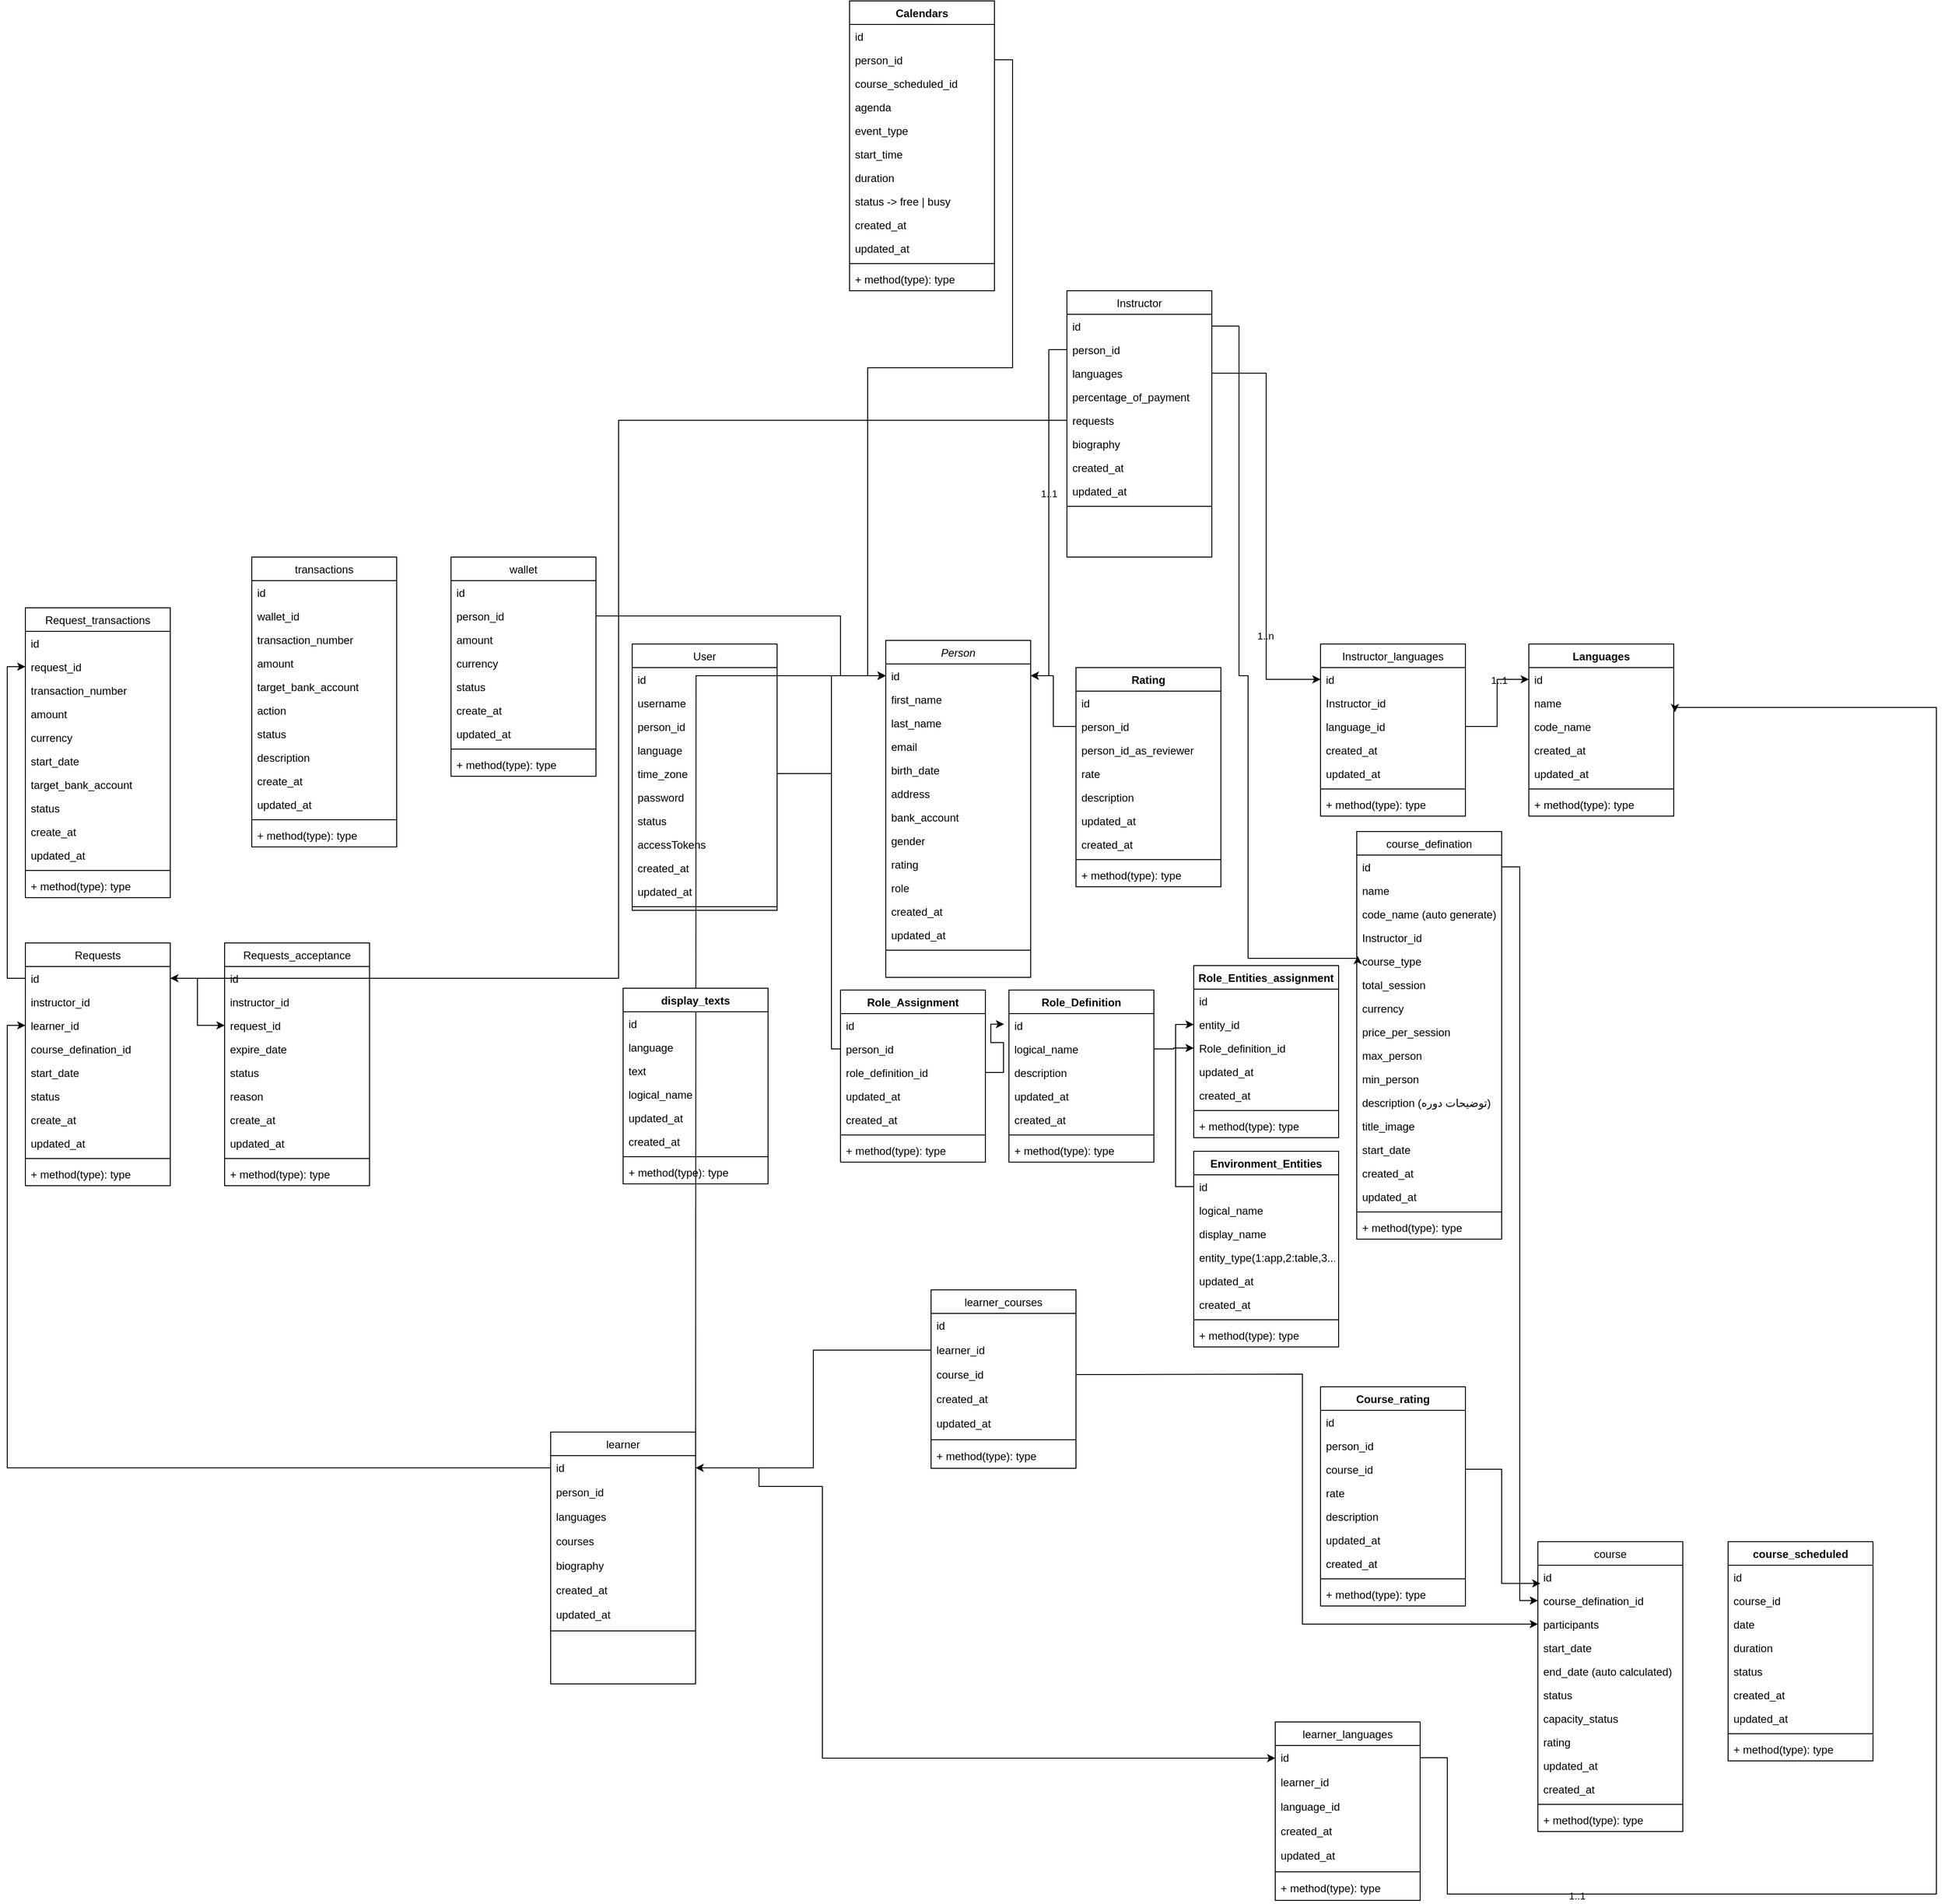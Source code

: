 <mxfile>
    <diagram id="C5RBs43oDa-KdzZeNtuy" name="Page-1">
        <mxGraphModel dx="2779" dy="2055" grid="1" gridSize="10" guides="1" tooltips="1" connect="1" arrows="1" fold="1" page="1" pageScale="1" pageWidth="827" pageHeight="1169" math="0" shadow="0">
            <root>
                <mxCell id="WIyWlLk6GJQsqaUBKTNV-0"/>
                <mxCell id="WIyWlLk6GJQsqaUBKTNV-1" parent="WIyWlLk6GJQsqaUBKTNV-0"/>
                <mxCell id="zkfFHV4jXpPFQw0GAbJ--0" value="Person" style="swimlane;fontStyle=2;align=center;verticalAlign=top;childLayout=stackLayout;horizontal=1;startSize=26;horizontalStack=0;resizeParent=1;resizeLast=0;collapsible=1;marginBottom=0;rounded=0;shadow=0;strokeWidth=1;labelBackgroundColor=none;" parent="WIyWlLk6GJQsqaUBKTNV-1" vertex="1">
                    <mxGeometry x="40" y="36" width="160" height="372" as="geometry">
                        <mxRectangle x="230" y="140" width="160" height="26" as="alternateBounds"/>
                    </mxGeometry>
                </mxCell>
                <mxCell id="zkfFHV4jXpPFQw0GAbJ--1" value="id" style="text;align=left;verticalAlign=top;spacingLeft=4;spacingRight=4;overflow=hidden;rotatable=0;points=[[0,0.5],[1,0.5]];portConstraint=eastwest;labelBackgroundColor=none;" parent="zkfFHV4jXpPFQw0GAbJ--0" vertex="1">
                    <mxGeometry y="26" width="160" height="26" as="geometry"/>
                </mxCell>
                <mxCell id="tdHIVLtL8xIEQFWWIArO-21" value="first_name" style="text;align=left;verticalAlign=top;spacingLeft=4;spacingRight=4;overflow=hidden;rotatable=0;points=[[0,0.5],[1,0.5]];portConstraint=eastwest;labelBackgroundColor=none;" parent="zkfFHV4jXpPFQw0GAbJ--0" vertex="1">
                    <mxGeometry y="52" width="160" height="26" as="geometry"/>
                </mxCell>
                <mxCell id="zkfFHV4jXpPFQw0GAbJ--2" value="last_name" style="text;align=left;verticalAlign=top;spacingLeft=4;spacingRight=4;overflow=hidden;rotatable=0;points=[[0,0.5],[1,0.5]];portConstraint=eastwest;rounded=0;shadow=0;html=0;labelBackgroundColor=none;" parent="zkfFHV4jXpPFQw0GAbJ--0" vertex="1">
                    <mxGeometry y="78" width="160" height="26" as="geometry"/>
                </mxCell>
                <mxCell id="tdHIVLtL8xIEQFWWIArO-0" value="email" style="text;align=left;verticalAlign=top;spacingLeft=4;spacingRight=4;overflow=hidden;rotatable=0;points=[[0,0.5],[1,0.5]];portConstraint=eastwest;rounded=0;shadow=0;html=0;labelBackgroundColor=none;" parent="zkfFHV4jXpPFQw0GAbJ--0" vertex="1">
                    <mxGeometry y="104" width="160" height="26" as="geometry"/>
                </mxCell>
                <mxCell id="zkfFHV4jXpPFQw0GAbJ--3" value="birth_date" style="text;align=left;verticalAlign=top;spacingLeft=4;spacingRight=4;overflow=hidden;rotatable=0;points=[[0,0.5],[1,0.5]];portConstraint=eastwest;rounded=0;shadow=0;html=0;labelBackgroundColor=none;" parent="zkfFHV4jXpPFQw0GAbJ--0" vertex="1">
                    <mxGeometry y="130" width="160" height="26" as="geometry"/>
                </mxCell>
                <mxCell id="tdHIVLtL8xIEQFWWIArO-320" value="address" style="text;align=left;verticalAlign=top;spacingLeft=4;spacingRight=4;overflow=hidden;rotatable=0;points=[[0,0.5],[1,0.5]];portConstraint=eastwest;rounded=0;shadow=0;html=0;labelBackgroundColor=none;" parent="zkfFHV4jXpPFQw0GAbJ--0" vertex="1">
                    <mxGeometry y="156" width="160" height="26" as="geometry"/>
                </mxCell>
                <mxCell id="tdHIVLtL8xIEQFWWIArO-5" value="bank_account" style="text;align=left;verticalAlign=top;spacingLeft=4;spacingRight=4;overflow=hidden;rotatable=0;points=[[0,0.5],[1,0.5]];portConstraint=eastwest;rounded=0;shadow=0;html=0;labelBackgroundColor=none;" parent="zkfFHV4jXpPFQw0GAbJ--0" vertex="1">
                    <mxGeometry y="182" width="160" height="26" as="geometry"/>
                </mxCell>
                <mxCell id="tdHIVLtL8xIEQFWWIArO-353" value="gender" style="text;align=left;verticalAlign=top;spacingLeft=4;spacingRight=4;overflow=hidden;rotatable=0;points=[[0,0.5],[1,0.5]];portConstraint=eastwest;rounded=0;shadow=0;html=0;labelBackgroundColor=none;" parent="zkfFHV4jXpPFQw0GAbJ--0" vertex="1">
                    <mxGeometry y="208" width="160" height="26" as="geometry"/>
                </mxCell>
                <mxCell id="tdHIVLtL8xIEQFWWIArO-319" value="rating" style="text;align=left;verticalAlign=top;spacingLeft=4;spacingRight=4;overflow=hidden;rotatable=0;points=[[0,0.5],[1,0.5]];portConstraint=eastwest;rounded=0;shadow=0;html=0;labelBackgroundColor=none;" parent="zkfFHV4jXpPFQw0GAbJ--0" vertex="1">
                    <mxGeometry y="234" width="160" height="26" as="geometry"/>
                </mxCell>
                <mxCell id="tdHIVLtL8xIEQFWWIArO-18" value="role" style="text;align=left;verticalAlign=top;spacingLeft=4;spacingRight=4;overflow=hidden;rotatable=0;points=[[0,0.5],[1,0.5]];portConstraint=eastwest;rounded=0;shadow=0;html=0;labelBackgroundColor=none;" parent="zkfFHV4jXpPFQw0GAbJ--0" vertex="1">
                    <mxGeometry y="260" width="160" height="26" as="geometry"/>
                </mxCell>
                <mxCell id="tdHIVLtL8xIEQFWWIArO-19" value="created_at" style="text;align=left;verticalAlign=top;spacingLeft=4;spacingRight=4;overflow=hidden;rotatable=0;points=[[0,0.5],[1,0.5]];portConstraint=eastwest;rounded=0;shadow=0;html=0;labelBackgroundColor=none;" parent="zkfFHV4jXpPFQw0GAbJ--0" vertex="1">
                    <mxGeometry y="286" width="160" height="26" as="geometry"/>
                </mxCell>
                <mxCell id="tdHIVLtL8xIEQFWWIArO-20" value="updated_at" style="text;align=left;verticalAlign=top;spacingLeft=4;spacingRight=4;overflow=hidden;rotatable=0;points=[[0,0.5],[1,0.5]];portConstraint=eastwest;rounded=0;shadow=0;html=0;labelBackgroundColor=none;" parent="zkfFHV4jXpPFQw0GAbJ--0" vertex="1">
                    <mxGeometry y="312" width="160" height="26" as="geometry"/>
                </mxCell>
                <mxCell id="zkfFHV4jXpPFQw0GAbJ--4" value="" style="line;html=1;strokeWidth=1;align=left;verticalAlign=middle;spacingTop=-1;spacingLeft=3;spacingRight=3;rotatable=0;labelPosition=right;points=[];portConstraint=eastwest;labelBackgroundColor=none;" parent="zkfFHV4jXpPFQw0GAbJ--0" vertex="1">
                    <mxGeometry y="338" width="160" height="8" as="geometry"/>
                </mxCell>
                <mxCell id="zkfFHV4jXpPFQw0GAbJ--17" value="Instructor" style="swimlane;fontStyle=0;align=center;verticalAlign=top;childLayout=stackLayout;horizontal=1;startSize=26;horizontalStack=0;resizeParent=1;resizeLast=0;collapsible=1;marginBottom=0;rounded=0;shadow=0;strokeWidth=1;labelBackgroundColor=none;" parent="WIyWlLk6GJQsqaUBKTNV-1" vertex="1">
                    <mxGeometry x="240" y="-350" width="160" height="294" as="geometry">
                        <mxRectangle x="540" y="36" width="160" height="26" as="alternateBounds"/>
                    </mxGeometry>
                </mxCell>
                <mxCell id="zkfFHV4jXpPFQw0GAbJ--18" value="id" style="text;align=left;verticalAlign=top;spacingLeft=4;spacingRight=4;overflow=hidden;rotatable=0;points=[[0,0.5],[1,0.5]];portConstraint=eastwest;labelBackgroundColor=none;" parent="zkfFHV4jXpPFQw0GAbJ--17" vertex="1">
                    <mxGeometry y="26" width="160" height="26" as="geometry"/>
                </mxCell>
                <mxCell id="zkfFHV4jXpPFQw0GAbJ--19" value="person_id" style="text;align=left;verticalAlign=top;spacingLeft=4;spacingRight=4;overflow=hidden;rotatable=0;points=[[0,0.5],[1,0.5]];portConstraint=eastwest;rounded=0;shadow=0;html=0;labelBackgroundColor=none;" parent="zkfFHV4jXpPFQw0GAbJ--17" vertex="1">
                    <mxGeometry y="52" width="160" height="26" as="geometry"/>
                </mxCell>
                <mxCell id="zkfFHV4jXpPFQw0GAbJ--20" value="languages" style="text;align=left;verticalAlign=top;spacingLeft=4;spacingRight=4;overflow=hidden;rotatable=0;points=[[0,0.5],[1,0.5]];portConstraint=eastwest;rounded=0;shadow=0;html=0;labelBackgroundColor=none;" parent="zkfFHV4jXpPFQw0GAbJ--17" vertex="1">
                    <mxGeometry y="78" width="160" height="26" as="geometry"/>
                </mxCell>
                <mxCell id="tdHIVLtL8xIEQFWWIArO-290" value="percentage_of_payment" style="text;align=left;verticalAlign=top;spacingLeft=4;spacingRight=4;overflow=hidden;rotatable=0;points=[[0,0.5],[1,0.5]];portConstraint=eastwest;rounded=0;shadow=0;html=0;labelBackgroundColor=none;" parent="zkfFHV4jXpPFQw0GAbJ--17" vertex="1">
                    <mxGeometry y="104" width="160" height="26" as="geometry"/>
                </mxCell>
                <mxCell id="tdHIVLtL8xIEQFWWIArO-201" value="requests" style="text;align=left;verticalAlign=top;spacingLeft=4;spacingRight=4;overflow=hidden;rotatable=0;points=[[0,0.5],[1,0.5]];portConstraint=eastwest;rounded=0;shadow=0;html=0;labelBackgroundColor=none;" parent="zkfFHV4jXpPFQw0GAbJ--17" vertex="1">
                    <mxGeometry y="130" width="160" height="26" as="geometry"/>
                </mxCell>
                <mxCell id="tdHIVLtL8xIEQFWWIArO-210" value="biography" style="text;align=left;verticalAlign=top;spacingLeft=4;spacingRight=4;overflow=hidden;rotatable=0;points=[[0,0.5],[1,0.5]];portConstraint=eastwest;rounded=0;shadow=0;html=0;labelBackgroundColor=none;" parent="zkfFHV4jXpPFQw0GAbJ--17" vertex="1">
                    <mxGeometry y="156" width="160" height="26" as="geometry"/>
                </mxCell>
                <mxCell id="zkfFHV4jXpPFQw0GAbJ--21" value="created_at" style="text;align=left;verticalAlign=top;spacingLeft=4;spacingRight=4;overflow=hidden;rotatable=0;points=[[0,0.5],[1,0.5]];portConstraint=eastwest;rounded=0;shadow=0;html=0;labelBackgroundColor=none;" parent="zkfFHV4jXpPFQw0GAbJ--17" vertex="1">
                    <mxGeometry y="182" width="160" height="26" as="geometry"/>
                </mxCell>
                <mxCell id="zkfFHV4jXpPFQw0GAbJ--22" value="updated_at" style="text;align=left;verticalAlign=top;spacingLeft=4;spacingRight=4;overflow=hidden;rotatable=0;points=[[0,0.5],[1,0.5]];portConstraint=eastwest;rounded=0;shadow=0;html=0;labelBackgroundColor=none;" parent="zkfFHV4jXpPFQw0GAbJ--17" vertex="1">
                    <mxGeometry y="208" width="160" height="26" as="geometry"/>
                </mxCell>
                <mxCell id="zkfFHV4jXpPFQw0GAbJ--23" value="" style="line;html=1;strokeWidth=1;align=left;verticalAlign=middle;spacingTop=-1;spacingLeft=3;spacingRight=3;rotatable=0;labelPosition=right;points=[];portConstraint=eastwest;labelBackgroundColor=none;" parent="zkfFHV4jXpPFQw0GAbJ--17" vertex="1">
                    <mxGeometry y="234" width="160" height="8" as="geometry"/>
                </mxCell>
                <mxCell id="tdHIVLtL8xIEQFWWIArO-33" value="Languages" style="swimlane;fontStyle=1;align=center;verticalAlign=top;childLayout=stackLayout;horizontal=1;startSize=26;horizontalStack=0;resizeParent=1;resizeParentMax=0;resizeLast=0;collapsible=1;marginBottom=0;whiteSpace=wrap;html=1;labelBackgroundColor=none;" parent="WIyWlLk6GJQsqaUBKTNV-1" vertex="1">
                    <mxGeometry x="750" y="40" width="160" height="190" as="geometry"/>
                </mxCell>
                <mxCell id="tdHIVLtL8xIEQFWWIArO-34" value="id" style="text;strokeColor=none;fillColor=none;align=left;verticalAlign=top;spacingLeft=4;spacingRight=4;overflow=hidden;rotatable=0;points=[[0,0.5],[1,0.5]];portConstraint=eastwest;whiteSpace=wrap;html=1;labelBackgroundColor=none;" parent="tdHIVLtL8xIEQFWWIArO-33" vertex="1">
                    <mxGeometry y="26" width="160" height="26" as="geometry"/>
                </mxCell>
                <mxCell id="tdHIVLtL8xIEQFWWIArO-37" value="name" style="text;strokeColor=none;fillColor=none;align=left;verticalAlign=top;spacingLeft=4;spacingRight=4;overflow=hidden;rotatable=0;points=[[0,0.5],[1,0.5]];portConstraint=eastwest;whiteSpace=wrap;html=1;labelBackgroundColor=none;" parent="tdHIVLtL8xIEQFWWIArO-33" vertex="1">
                    <mxGeometry y="52" width="160" height="26" as="geometry"/>
                </mxCell>
                <mxCell id="tdHIVLtL8xIEQFWWIArO-43" value="code_name" style="text;strokeColor=none;fillColor=none;align=left;verticalAlign=top;spacingLeft=4;spacingRight=4;overflow=hidden;rotatable=0;points=[[0,0.5],[1,0.5]];portConstraint=eastwest;whiteSpace=wrap;html=1;labelBackgroundColor=none;" parent="tdHIVLtL8xIEQFWWIArO-33" vertex="1">
                    <mxGeometry y="78" width="160" height="26" as="geometry"/>
                </mxCell>
                <mxCell id="tdHIVLtL8xIEQFWWIArO-44" value="&lt;span style=&quot;white-space: nowrap;&quot;&gt;created_at&lt;/span&gt;" style="text;strokeColor=none;fillColor=none;align=left;verticalAlign=top;spacingLeft=4;spacingRight=4;overflow=hidden;rotatable=0;points=[[0,0.5],[1,0.5]];portConstraint=eastwest;whiteSpace=wrap;html=1;labelBackgroundColor=none;" parent="tdHIVLtL8xIEQFWWIArO-33" vertex="1">
                    <mxGeometry y="104" width="160" height="26" as="geometry"/>
                </mxCell>
                <mxCell id="tdHIVLtL8xIEQFWWIArO-45" value="&lt;span style=&quot;white-space: nowrap;&quot;&gt;updated_at&lt;/span&gt;" style="text;strokeColor=none;fillColor=none;align=left;verticalAlign=top;spacingLeft=4;spacingRight=4;overflow=hidden;rotatable=0;points=[[0,0.5],[1,0.5]];portConstraint=eastwest;whiteSpace=wrap;html=1;labelBackgroundColor=none;" parent="tdHIVLtL8xIEQFWWIArO-33" vertex="1">
                    <mxGeometry y="130" width="160" height="26" as="geometry"/>
                </mxCell>
                <mxCell id="tdHIVLtL8xIEQFWWIArO-35" value="" style="line;strokeWidth=1;fillColor=none;align=left;verticalAlign=middle;spacingTop=-1;spacingLeft=3;spacingRight=3;rotatable=0;labelPosition=right;points=[];portConstraint=eastwest;labelBackgroundColor=none;" parent="tdHIVLtL8xIEQFWWIArO-33" vertex="1">
                    <mxGeometry y="156" width="160" height="8" as="geometry"/>
                </mxCell>
                <mxCell id="tdHIVLtL8xIEQFWWIArO-36" value="+ method(type): type" style="text;strokeColor=none;fillColor=none;align=left;verticalAlign=top;spacingLeft=4;spacingRight=4;overflow=hidden;rotatable=0;points=[[0,0.5],[1,0.5]];portConstraint=eastwest;whiteSpace=wrap;html=1;labelBackgroundColor=none;" parent="tdHIVLtL8xIEQFWWIArO-33" vertex="1">
                    <mxGeometry y="164" width="160" height="26" as="geometry"/>
                </mxCell>
                <mxCell id="tdHIVLtL8xIEQFWWIArO-47" value="&lt;span style=&quot;font-weight: 400; white-space: nowrap;&quot;&gt;Instructor_languages&lt;/span&gt;" style="swimlane;fontStyle=1;align=center;verticalAlign=top;childLayout=stackLayout;horizontal=1;startSize=26;horizontalStack=0;resizeParent=1;resizeParentMax=0;resizeLast=0;collapsible=1;marginBottom=0;whiteSpace=wrap;html=1;labelBackgroundColor=none;" parent="WIyWlLk6GJQsqaUBKTNV-1" vertex="1">
                    <mxGeometry x="520" y="40" width="160" height="190" as="geometry"/>
                </mxCell>
                <mxCell id="tdHIVLtL8xIEQFWWIArO-48" value="id" style="text;strokeColor=none;fillColor=none;align=left;verticalAlign=top;spacingLeft=4;spacingRight=4;overflow=hidden;rotatable=0;points=[[0,0.5],[1,0.5]];portConstraint=eastwest;whiteSpace=wrap;html=1;labelBackgroundColor=none;" parent="tdHIVLtL8xIEQFWWIArO-47" vertex="1">
                    <mxGeometry y="26" width="160" height="26" as="geometry"/>
                </mxCell>
                <mxCell id="tdHIVLtL8xIEQFWWIArO-51" value="&lt;span style=&quot;text-align: center; white-space: nowrap;&quot;&gt;Instructor_id&lt;/span&gt;" style="text;strokeColor=none;fillColor=none;align=left;verticalAlign=top;spacingLeft=4;spacingRight=4;overflow=hidden;rotatable=0;points=[[0,0.5],[1,0.5]];portConstraint=eastwest;whiteSpace=wrap;html=1;labelBackgroundColor=none;" parent="tdHIVLtL8xIEQFWWIArO-47" vertex="1">
                    <mxGeometry y="52" width="160" height="26" as="geometry"/>
                </mxCell>
                <mxCell id="tdHIVLtL8xIEQFWWIArO-52" value="&lt;span style=&quot;text-align: center; white-space: nowrap;&quot;&gt;language_id&lt;/span&gt;" style="text;strokeColor=none;fillColor=none;align=left;verticalAlign=top;spacingLeft=4;spacingRight=4;overflow=hidden;rotatable=0;points=[[0,0.5],[1,0.5]];portConstraint=eastwest;whiteSpace=wrap;html=1;labelBackgroundColor=none;" parent="tdHIVLtL8xIEQFWWIArO-47" vertex="1">
                    <mxGeometry y="78" width="160" height="26" as="geometry"/>
                </mxCell>
                <mxCell id="tdHIVLtL8xIEQFWWIArO-53" value="&lt;span style=&quot;white-space: nowrap;&quot;&gt;created_at&lt;/span&gt;" style="text;strokeColor=none;fillColor=none;align=left;verticalAlign=top;spacingLeft=4;spacingRight=4;overflow=hidden;rotatable=0;points=[[0,0.5],[1,0.5]];portConstraint=eastwest;whiteSpace=wrap;html=1;labelBackgroundColor=none;" parent="tdHIVLtL8xIEQFWWIArO-47" vertex="1">
                    <mxGeometry y="104" width="160" height="26" as="geometry"/>
                </mxCell>
                <mxCell id="tdHIVLtL8xIEQFWWIArO-54" value="&lt;span style=&quot;white-space: nowrap;&quot;&gt;updated_at&lt;/span&gt;" style="text;strokeColor=none;fillColor=none;align=left;verticalAlign=top;spacingLeft=4;spacingRight=4;overflow=hidden;rotatable=0;points=[[0,0.5],[1,0.5]];portConstraint=eastwest;whiteSpace=wrap;html=1;labelBackgroundColor=none;" parent="tdHIVLtL8xIEQFWWIArO-47" vertex="1">
                    <mxGeometry y="130" width="160" height="26" as="geometry"/>
                </mxCell>
                <mxCell id="tdHIVLtL8xIEQFWWIArO-49" value="" style="line;strokeWidth=1;fillColor=none;align=left;verticalAlign=middle;spacingTop=-1;spacingLeft=3;spacingRight=3;rotatable=0;labelPosition=right;points=[];portConstraint=eastwest;labelBackgroundColor=none;" parent="tdHIVLtL8xIEQFWWIArO-47" vertex="1">
                    <mxGeometry y="156" width="160" height="8" as="geometry"/>
                </mxCell>
                <mxCell id="tdHIVLtL8xIEQFWWIArO-50" value="+ method(type): type" style="text;strokeColor=none;fillColor=none;align=left;verticalAlign=top;spacingLeft=4;spacingRight=4;overflow=hidden;rotatable=0;points=[[0,0.5],[1,0.5]];portConstraint=eastwest;whiteSpace=wrap;html=1;labelBackgroundColor=none;" parent="tdHIVLtL8xIEQFWWIArO-47" vertex="1">
                    <mxGeometry y="164" width="160" height="26" as="geometry"/>
                </mxCell>
                <mxCell id="tdHIVLtL8xIEQFWWIArO-57" style="edgeStyle=orthogonalEdgeStyle;rounded=0;orthogonalLoop=1;jettySize=auto;html=1;labelBackgroundColor=none;fontColor=default;" parent="WIyWlLk6GJQsqaUBKTNV-1" source="tdHIVLtL8xIEQFWWIArO-52" target="tdHIVLtL8xIEQFWWIArO-34" edge="1">
                    <mxGeometry relative="1" as="geometry"/>
                </mxCell>
                <mxCell id="tdHIVLtL8xIEQFWWIArO-136" value="1..1" style="edgeLabel;html=1;align=center;verticalAlign=middle;resizable=0;points=[];labelBackgroundColor=none;" parent="tdHIVLtL8xIEQFWWIArO-57" vertex="1" connectable="0">
                    <mxGeometry x="0.455" y="-1" relative="1" as="geometry">
                        <mxPoint as="offset"/>
                    </mxGeometry>
                </mxCell>
                <mxCell id="tdHIVLtL8xIEQFWWIArO-74" value="learner" style="swimlane;fontStyle=0;align=center;verticalAlign=top;childLayout=stackLayout;horizontal=1;startSize=26;horizontalStack=0;resizeParent=1;resizeLast=0;collapsible=1;marginBottom=0;rounded=0;shadow=0;strokeWidth=1;labelBackgroundColor=none;" parent="WIyWlLk6GJQsqaUBKTNV-1" vertex="1">
                    <mxGeometry x="-330" y="910" width="160" height="278" as="geometry">
                        <mxRectangle x="540" y="36" width="160" height="26" as="alternateBounds"/>
                    </mxGeometry>
                </mxCell>
                <mxCell id="tdHIVLtL8xIEQFWWIArO-75" value="id" style="text;align=left;verticalAlign=top;spacingLeft=4;spacingRight=4;overflow=hidden;rotatable=0;points=[[0,0.5],[1,0.5]];portConstraint=eastwest;labelBackgroundColor=none;" parent="tdHIVLtL8xIEQFWWIArO-74" vertex="1">
                    <mxGeometry y="26" width="160" height="27" as="geometry"/>
                </mxCell>
                <mxCell id="MU3O6MqCfkL8q2rv2lQ7-12" value="person_id" style="text;align=left;verticalAlign=top;spacingLeft=4;spacingRight=4;overflow=hidden;rotatable=0;points=[[0,0.5],[1,0.5]];portConstraint=eastwest;rounded=0;shadow=0;html=0;labelBackgroundColor=none;" parent="tdHIVLtL8xIEQFWWIArO-74" vertex="1">
                    <mxGeometry y="53" width="160" height="27" as="geometry"/>
                </mxCell>
                <mxCell id="MU3O6MqCfkL8q2rv2lQ7-46" value="languages" style="text;align=left;verticalAlign=top;spacingLeft=4;spacingRight=4;overflow=hidden;rotatable=0;points=[[0,0.5],[1,0.5]];portConstraint=eastwest;rounded=0;shadow=0;html=0;labelBackgroundColor=none;" parent="tdHIVLtL8xIEQFWWIArO-74" vertex="1">
                    <mxGeometry y="80" width="160" height="27" as="geometry"/>
                </mxCell>
                <mxCell id="MU3O6MqCfkL8q2rv2lQ7-13" value="courses" style="text;align=left;verticalAlign=top;spacingLeft=4;spacingRight=4;overflow=hidden;rotatable=0;points=[[0,0.5],[1,0.5]];portConstraint=eastwest;rounded=0;shadow=0;html=0;labelBackgroundColor=none;" parent="tdHIVLtL8xIEQFWWIArO-74" vertex="1">
                    <mxGeometry y="107" width="160" height="27" as="geometry"/>
                </mxCell>
                <mxCell id="tdHIVLtL8xIEQFWWIArO-77" value="biography" style="text;align=left;verticalAlign=top;spacingLeft=4;spacingRight=4;overflow=hidden;rotatable=0;points=[[0,0.5],[1,0.5]];portConstraint=eastwest;rounded=0;shadow=0;html=0;labelBackgroundColor=none;" parent="tdHIVLtL8xIEQFWWIArO-74" vertex="1">
                    <mxGeometry y="134" width="160" height="27" as="geometry"/>
                </mxCell>
                <mxCell id="tdHIVLtL8xIEQFWWIArO-78" value="created_at" style="text;align=left;verticalAlign=top;spacingLeft=4;spacingRight=4;overflow=hidden;rotatable=0;points=[[0,0.5],[1,0.5]];portConstraint=eastwest;rounded=0;shadow=0;html=0;labelBackgroundColor=none;" parent="tdHIVLtL8xIEQFWWIArO-74" vertex="1">
                    <mxGeometry y="161" width="160" height="27" as="geometry"/>
                </mxCell>
                <mxCell id="tdHIVLtL8xIEQFWWIArO-79" value="updated_at" style="text;align=left;verticalAlign=top;spacingLeft=4;spacingRight=4;overflow=hidden;rotatable=0;points=[[0,0.5],[1,0.5]];portConstraint=eastwest;rounded=0;shadow=0;html=0;labelBackgroundColor=none;" parent="tdHIVLtL8xIEQFWWIArO-74" vertex="1">
                    <mxGeometry y="188" width="160" height="27" as="geometry"/>
                </mxCell>
                <mxCell id="tdHIVLtL8xIEQFWWIArO-80" value="" style="line;html=1;strokeWidth=1;align=left;verticalAlign=middle;spacingTop=-1;spacingLeft=3;spacingRight=3;rotatable=0;labelPosition=right;points=[];portConstraint=eastwest;labelBackgroundColor=none;" parent="tdHIVLtL8xIEQFWWIArO-74" vertex="1">
                    <mxGeometry y="215" width="160" height="9" as="geometry"/>
                </mxCell>
                <mxCell id="tdHIVLtL8xIEQFWWIArO-81" value="&lt;span style=&quot;font-weight: 400; white-space: nowrap;&quot;&gt;learner_languages&lt;/span&gt;" style="swimlane;fontStyle=1;align=center;verticalAlign=top;childLayout=stackLayout;horizontal=1;startSize=26;horizontalStack=0;resizeParent=1;resizeParentMax=0;resizeLast=0;collapsible=1;marginBottom=0;whiteSpace=wrap;html=1;labelBackgroundColor=none;" parent="WIyWlLk6GJQsqaUBKTNV-1" vertex="1">
                    <mxGeometry x="470" y="1230" width="160" height="197" as="geometry"/>
                </mxCell>
                <mxCell id="tdHIVLtL8xIEQFWWIArO-82" value="id" style="text;strokeColor=none;fillColor=none;align=left;verticalAlign=top;spacingLeft=4;spacingRight=4;overflow=hidden;rotatable=0;points=[[0,0.5],[1,0.5]];portConstraint=eastwest;whiteSpace=wrap;html=1;labelBackgroundColor=none;" parent="tdHIVLtL8xIEQFWWIArO-81" vertex="1">
                    <mxGeometry y="26" width="160" height="27" as="geometry"/>
                </mxCell>
                <mxCell id="tdHIVLtL8xIEQFWWIArO-83" value="&lt;div style=&quot;text-align: center;&quot;&gt;&lt;span style=&quot;text-wrap-mode: nowrap;&quot;&gt;learner_id&lt;/span&gt;&lt;/div&gt;" style="text;strokeColor=none;fillColor=none;align=left;verticalAlign=top;spacingLeft=4;spacingRight=4;overflow=hidden;rotatable=0;points=[[0,0.5],[1,0.5]];portConstraint=eastwest;whiteSpace=wrap;html=1;labelBackgroundColor=none;" parent="tdHIVLtL8xIEQFWWIArO-81" vertex="1">
                    <mxGeometry y="53" width="160" height="27" as="geometry"/>
                </mxCell>
                <mxCell id="tdHIVLtL8xIEQFWWIArO-84" value="&lt;span style=&quot;text-align: center; white-space: nowrap;&quot;&gt;language_id&lt;/span&gt;" style="text;strokeColor=none;fillColor=none;align=left;verticalAlign=top;spacingLeft=4;spacingRight=4;overflow=hidden;rotatable=0;points=[[0,0.5],[1,0.5]];portConstraint=eastwest;whiteSpace=wrap;html=1;labelBackgroundColor=none;" parent="tdHIVLtL8xIEQFWWIArO-81" vertex="1">
                    <mxGeometry y="80" width="160" height="27" as="geometry"/>
                </mxCell>
                <mxCell id="tdHIVLtL8xIEQFWWIArO-85" value="&lt;span style=&quot;white-space: nowrap;&quot;&gt;created_at&lt;/span&gt;" style="text;strokeColor=none;fillColor=none;align=left;verticalAlign=top;spacingLeft=4;spacingRight=4;overflow=hidden;rotatable=0;points=[[0,0.5],[1,0.5]];portConstraint=eastwest;whiteSpace=wrap;html=1;labelBackgroundColor=none;" parent="tdHIVLtL8xIEQFWWIArO-81" vertex="1">
                    <mxGeometry y="107" width="160" height="27" as="geometry"/>
                </mxCell>
                <mxCell id="tdHIVLtL8xIEQFWWIArO-86" value="&lt;span style=&quot;white-space: nowrap;&quot;&gt;updated_at&lt;/span&gt;" style="text;strokeColor=none;fillColor=none;align=left;verticalAlign=top;spacingLeft=4;spacingRight=4;overflow=hidden;rotatable=0;points=[[0,0.5],[1,0.5]];portConstraint=eastwest;whiteSpace=wrap;html=1;labelBackgroundColor=none;" parent="tdHIVLtL8xIEQFWWIArO-81" vertex="1">
                    <mxGeometry y="134" width="160" height="27" as="geometry"/>
                </mxCell>
                <mxCell id="tdHIVLtL8xIEQFWWIArO-87" value="" style="line;strokeWidth=1;fillColor=none;align=left;verticalAlign=middle;spacingTop=-1;spacingLeft=3;spacingRight=3;rotatable=0;labelPosition=right;points=[];portConstraint=eastwest;labelBackgroundColor=none;" parent="tdHIVLtL8xIEQFWWIArO-81" vertex="1">
                    <mxGeometry y="161" width="160" height="9" as="geometry"/>
                </mxCell>
                <mxCell id="tdHIVLtL8xIEQFWWIArO-88" value="+ method(type): type" style="text;strokeColor=none;fillColor=none;align=left;verticalAlign=top;spacingLeft=4;spacingRight=4;overflow=hidden;rotatable=0;points=[[0,0.5],[1,0.5]];portConstraint=eastwest;whiteSpace=wrap;html=1;labelBackgroundColor=none;" parent="tdHIVLtL8xIEQFWWIArO-81" vertex="1">
                    <mxGeometry y="170" width="160" height="27" as="geometry"/>
                </mxCell>
                <mxCell id="tdHIVLtL8xIEQFWWIArO-90" style="edgeStyle=orthogonalEdgeStyle;rounded=0;orthogonalLoop=1;jettySize=auto;html=1;entryX=1.008;entryY=0.74;entryDx=0;entryDy=0;entryPerimeter=0;labelBackgroundColor=none;fontColor=default;" parent="WIyWlLk6GJQsqaUBKTNV-1" source="tdHIVLtL8xIEQFWWIArO-82" edge="1">
                    <mxGeometry relative="1" as="geometry">
                        <mxPoint x="640" y="1019" as="sourcePoint"/>
                        <mxPoint x="911.28" y="115.24" as="targetPoint"/>
                        <Array as="points">
                            <mxPoint x="660" y="1270"/>
                            <mxPoint x="660" y="1420"/>
                            <mxPoint x="1200" y="1420"/>
                            <mxPoint x="1200" y="110"/>
                            <mxPoint x="911" y="110"/>
                        </Array>
                    </mxGeometry>
                </mxCell>
                <mxCell id="tdHIVLtL8xIEQFWWIArO-137" value="1..1" style="edgeLabel;html=1;align=center;verticalAlign=middle;resizable=0;points=[];labelBackgroundColor=none;" parent="tdHIVLtL8xIEQFWWIArO-90" vertex="1" connectable="0">
                    <mxGeometry x="-0.722" y="-2" relative="1" as="geometry">
                        <mxPoint as="offset"/>
                    </mxGeometry>
                </mxCell>
                <mxCell id="tdHIVLtL8xIEQFWWIArO-91" style="edgeStyle=orthogonalEdgeStyle;rounded=0;orthogonalLoop=1;jettySize=auto;html=1;entryX=0;entryY=0.5;entryDx=0;entryDy=0;labelBackgroundColor=none;fontColor=default;" parent="WIyWlLk6GJQsqaUBKTNV-1" target="zkfFHV4jXpPFQw0GAbJ--1" edge="1">
                    <mxGeometry relative="1" as="geometry">
                        <mxPoint x="-170" y="1003.486" as="sourcePoint"/>
                    </mxGeometry>
                </mxCell>
                <mxCell id="tdHIVLtL8xIEQFWWIArO-93" style="edgeStyle=orthogonalEdgeStyle;rounded=0;orthogonalLoop=1;jettySize=auto;html=1;labelBackgroundColor=none;fontColor=default;" parent="WIyWlLk6GJQsqaUBKTNV-1" source="zkfFHV4jXpPFQw0GAbJ--19" target="zkfFHV4jXpPFQw0GAbJ--1" edge="1">
                    <mxGeometry relative="1" as="geometry"/>
                </mxCell>
                <mxCell id="tdHIVLtL8xIEQFWWIArO-135" value="1..1" style="edgeLabel;html=1;align=center;verticalAlign=middle;resizable=0;points=[];labelBackgroundColor=none;" parent="tdHIVLtL8xIEQFWWIArO-93" vertex="1" connectable="0">
                    <mxGeometry x="-0.104" relative="1" as="geometry">
                        <mxPoint as="offset"/>
                    </mxGeometry>
                </mxCell>
                <mxCell id="tdHIVLtL8xIEQFWWIArO-111" value="User" style="swimlane;fontStyle=0;align=center;verticalAlign=top;childLayout=stackLayout;horizontal=1;startSize=26;horizontalStack=0;resizeParent=1;resizeLast=0;collapsible=1;marginBottom=0;rounded=0;shadow=0;strokeWidth=1;labelBackgroundColor=none;" parent="WIyWlLk6GJQsqaUBKTNV-1" vertex="1">
                    <mxGeometry x="-240" y="40" width="160" height="294" as="geometry">
                        <mxRectangle x="540" y="36" width="160" height="26" as="alternateBounds"/>
                    </mxGeometry>
                </mxCell>
                <mxCell id="tdHIVLtL8xIEQFWWIArO-112" value="id" style="text;align=left;verticalAlign=top;spacingLeft=4;spacingRight=4;overflow=hidden;rotatable=0;points=[[0,0.5],[1,0.5]];portConstraint=eastwest;labelBackgroundColor=none;" parent="tdHIVLtL8xIEQFWWIArO-111" vertex="1">
                    <mxGeometry y="26" width="160" height="26" as="geometry"/>
                </mxCell>
                <mxCell id="tdHIVLtL8xIEQFWWIArO-113" value="username" style="text;align=left;verticalAlign=top;spacingLeft=4;spacingRight=4;overflow=hidden;rotatable=0;points=[[0,0.5],[1,0.5]];portConstraint=eastwest;rounded=0;shadow=0;html=0;labelBackgroundColor=none;" parent="tdHIVLtL8xIEQFWWIArO-111" vertex="1">
                    <mxGeometry y="52" width="160" height="26" as="geometry"/>
                </mxCell>
                <mxCell id="tdHIVLtL8xIEQFWWIArO-186" value="person_id" style="text;align=left;verticalAlign=top;spacingLeft=4;spacingRight=4;overflow=hidden;rotatable=0;points=[[0,0.5],[1,0.5]];portConstraint=eastwest;rounded=0;shadow=0;html=0;labelBackgroundColor=none;" parent="tdHIVLtL8xIEQFWWIArO-111" vertex="1">
                    <mxGeometry y="78" width="160" height="26" as="geometry"/>
                </mxCell>
                <mxCell id="tdHIVLtL8xIEQFWWIArO-187" value="language" style="text;align=left;verticalAlign=top;spacingLeft=4;spacingRight=4;overflow=hidden;rotatable=0;points=[[0,0.5],[1,0.5]];portConstraint=eastwest;rounded=0;shadow=0;html=0;labelBackgroundColor=none;" parent="tdHIVLtL8xIEQFWWIArO-111" vertex="1">
                    <mxGeometry y="104" width="160" height="26" as="geometry"/>
                </mxCell>
                <mxCell id="tdHIVLtL8xIEQFWWIArO-114" value="time_zone" style="text;align=left;verticalAlign=top;spacingLeft=4;spacingRight=4;overflow=hidden;rotatable=0;points=[[0,0.5],[1,0.5]];portConstraint=eastwest;rounded=0;shadow=0;html=0;labelBackgroundColor=none;" parent="tdHIVLtL8xIEQFWWIArO-111" vertex="1">
                    <mxGeometry y="130" width="160" height="26" as="geometry"/>
                </mxCell>
                <mxCell id="tdHIVLtL8xIEQFWWIArO-115" value="password" style="text;align=left;verticalAlign=top;spacingLeft=4;spacingRight=4;overflow=hidden;rotatable=0;points=[[0,0.5],[1,0.5]];portConstraint=eastwest;rounded=0;shadow=0;html=0;labelBackgroundColor=none;" parent="tdHIVLtL8xIEQFWWIArO-111" vertex="1">
                    <mxGeometry y="156" width="160" height="26" as="geometry"/>
                </mxCell>
                <mxCell id="MU3O6MqCfkL8q2rv2lQ7-57" value="status" style="text;align=left;verticalAlign=top;spacingLeft=4;spacingRight=4;overflow=hidden;rotatable=0;points=[[0,0.5],[1,0.5]];portConstraint=eastwest;rounded=0;shadow=0;html=0;labelBackgroundColor=none;" parent="tdHIVLtL8xIEQFWWIArO-111" vertex="1">
                    <mxGeometry y="182" width="160" height="26" as="geometry"/>
                </mxCell>
                <mxCell id="tdHIVLtL8xIEQFWWIArO-120" value="accessTokens" style="text;align=left;verticalAlign=top;spacingLeft=4;spacingRight=4;overflow=hidden;rotatable=0;points=[[0,0.5],[1,0.5]];portConstraint=eastwest;rounded=0;shadow=0;html=0;labelBackgroundColor=none;" parent="tdHIVLtL8xIEQFWWIArO-111" vertex="1">
                    <mxGeometry y="208" width="160" height="26" as="geometry"/>
                </mxCell>
                <mxCell id="tdHIVLtL8xIEQFWWIArO-119" value="created_at" style="text;align=left;verticalAlign=top;spacingLeft=4;spacingRight=4;overflow=hidden;rotatable=0;points=[[0,0.5],[1,0.5]];portConstraint=eastwest;rounded=0;shadow=0;html=0;labelBackgroundColor=none;" parent="tdHIVLtL8xIEQFWWIArO-111" vertex="1">
                    <mxGeometry y="234" width="160" height="26" as="geometry"/>
                </mxCell>
                <mxCell id="tdHIVLtL8xIEQFWWIArO-116" value="updated_at" style="text;align=left;verticalAlign=top;spacingLeft=4;spacingRight=4;overflow=hidden;rotatable=0;points=[[0,0.5],[1,0.5]];portConstraint=eastwest;rounded=0;shadow=0;html=0;labelBackgroundColor=none;" parent="tdHIVLtL8xIEQFWWIArO-111" vertex="1">
                    <mxGeometry y="260" width="160" height="26" as="geometry"/>
                </mxCell>
                <mxCell id="tdHIVLtL8xIEQFWWIArO-117" value="" style="line;html=1;strokeWidth=1;align=left;verticalAlign=middle;spacingTop=-1;spacingLeft=3;spacingRight=3;rotatable=0;labelPosition=right;points=[];portConstraint=eastwest;labelBackgroundColor=none;" parent="tdHIVLtL8xIEQFWWIArO-111" vertex="1">
                    <mxGeometry y="286" width="160" height="8" as="geometry"/>
                </mxCell>
                <mxCell id="tdHIVLtL8xIEQFWWIArO-127" style="edgeStyle=orthogonalEdgeStyle;rounded=0;orthogonalLoop=1;jettySize=auto;html=1;labelBackgroundColor=none;fontColor=default;" parent="WIyWlLk6GJQsqaUBKTNV-1" source="tdHIVLtL8xIEQFWWIArO-114" target="zkfFHV4jXpPFQw0GAbJ--1" edge="1">
                    <mxGeometry relative="1" as="geometry"/>
                </mxCell>
                <mxCell id="tdHIVLtL8xIEQFWWIArO-131" style="edgeStyle=orthogonalEdgeStyle;rounded=0;orthogonalLoop=1;jettySize=auto;html=1;labelBackgroundColor=none;fontColor=default;" parent="WIyWlLk6GJQsqaUBKTNV-1" source="zkfFHV4jXpPFQw0GAbJ--20" target="tdHIVLtL8xIEQFWWIArO-48" edge="1">
                    <mxGeometry relative="1" as="geometry"/>
                </mxCell>
                <mxCell id="tdHIVLtL8xIEQFWWIArO-132" value="1..n" style="edgeLabel;html=1;align=center;verticalAlign=middle;resizable=0;points=[];labelBackgroundColor=none;" parent="tdHIVLtL8xIEQFWWIArO-131" vertex="1" connectable="0">
                    <mxGeometry x="0.526" y="-1" relative="1" as="geometry">
                        <mxPoint as="offset"/>
                    </mxGeometry>
                </mxCell>
                <mxCell id="tdHIVLtL8xIEQFWWIArO-140" value="&lt;span style=&quot;font-weight: 400; white-space: nowrap;&quot;&gt;course_defination&lt;/span&gt;" style="swimlane;fontStyle=1;align=center;verticalAlign=top;childLayout=stackLayout;horizontal=1;startSize=26;horizontalStack=0;resizeParent=1;resizeParentMax=0;resizeLast=0;collapsible=1;marginBottom=0;whiteSpace=wrap;html=1;labelBackgroundColor=none;" parent="WIyWlLk6GJQsqaUBKTNV-1" vertex="1">
                    <mxGeometry x="560" y="247" width="160" height="450" as="geometry"/>
                </mxCell>
                <mxCell id="tdHIVLtL8xIEQFWWIArO-141" value="id" style="text;strokeColor=none;fillColor=none;align=left;verticalAlign=top;spacingLeft=4;spacingRight=4;overflow=hidden;rotatable=0;points=[[0,0.5],[1,0.5]];portConstraint=eastwest;whiteSpace=wrap;html=1;labelBackgroundColor=none;" parent="tdHIVLtL8xIEQFWWIArO-140" vertex="1">
                    <mxGeometry y="26" width="160" height="26" as="geometry"/>
                </mxCell>
                <mxCell id="tdHIVLtL8xIEQFWWIArO-142" value="&lt;span style=&quot;text-align: center; white-space: nowrap;&quot;&gt;name&lt;/span&gt;" style="text;strokeColor=none;fillColor=none;align=left;verticalAlign=top;spacingLeft=4;spacingRight=4;overflow=hidden;rotatable=0;points=[[0,0.5],[1,0.5]];portConstraint=eastwest;whiteSpace=wrap;html=1;labelBackgroundColor=none;" parent="tdHIVLtL8xIEQFWWIArO-140" vertex="1">
                    <mxGeometry y="52" width="160" height="26" as="geometry"/>
                </mxCell>
                <mxCell id="tdHIVLtL8xIEQFWWIArO-143" value="&lt;span style=&quot;text-align: center; white-space: nowrap;&quot;&gt;code_name (auto generate)&lt;/span&gt;" style="text;strokeColor=none;fillColor=none;align=left;verticalAlign=top;spacingLeft=4;spacingRight=4;overflow=hidden;rotatable=0;points=[[0,0.5],[1,0.5]];portConstraint=eastwest;whiteSpace=wrap;html=1;labelBackgroundColor=none;" parent="tdHIVLtL8xIEQFWWIArO-140" vertex="1">
                    <mxGeometry y="78" width="160" height="26" as="geometry"/>
                </mxCell>
                <mxCell id="tdHIVLtL8xIEQFWWIArO-148" value="&lt;span style=&quot;text-align: center; white-space: nowrap;&quot;&gt;Instructor_id&lt;/span&gt;" style="text;strokeColor=none;fillColor=none;align=left;verticalAlign=top;spacingLeft=4;spacingRight=4;overflow=hidden;rotatable=0;points=[[0,0.5],[1,0.5]];portConstraint=eastwest;whiteSpace=wrap;html=1;labelBackgroundColor=none;" parent="tdHIVLtL8xIEQFWWIArO-140" vertex="1">
                    <mxGeometry y="104" width="160" height="26" as="geometry"/>
                </mxCell>
                <mxCell id="tdHIVLtL8xIEQFWWIArO-164" value="&lt;span style=&quot;text-align: center; white-space: nowrap;&quot;&gt;course_type&lt;/span&gt;" style="text;strokeColor=none;fillColor=none;align=left;verticalAlign=top;spacingLeft=4;spacingRight=4;overflow=hidden;rotatable=0;points=[[0,0.5],[1,0.5]];portConstraint=eastwest;whiteSpace=wrap;html=1;labelBackgroundColor=none;" parent="tdHIVLtL8xIEQFWWIArO-140" vertex="1">
                    <mxGeometry y="130" width="160" height="26" as="geometry"/>
                </mxCell>
                <mxCell id="tdHIVLtL8xIEQFWWIArO-165" value="&lt;span style=&quot;text-align: center; white-space: nowrap;&quot;&gt;total_session&lt;/span&gt;" style="text;strokeColor=none;fillColor=none;align=left;verticalAlign=top;spacingLeft=4;spacingRight=4;overflow=hidden;rotatable=0;points=[[0,0.5],[1,0.5]];portConstraint=eastwest;whiteSpace=wrap;html=1;labelBackgroundColor=none;" parent="tdHIVLtL8xIEQFWWIArO-140" vertex="1">
                    <mxGeometry y="156" width="160" height="26" as="geometry"/>
                </mxCell>
                <mxCell id="tdHIVLtL8xIEQFWWIArO-190" value="&lt;span style=&quot;text-align: center;&quot;&gt;&lt;span style=&quot;text-wrap-mode: nowrap;&quot;&gt;currency&lt;/span&gt;&lt;/span&gt;" style="text;strokeColor=none;fillColor=none;align=left;verticalAlign=top;spacingLeft=4;spacingRight=4;overflow=hidden;rotatable=0;points=[[0,0.5],[1,0.5]];portConstraint=eastwest;whiteSpace=wrap;html=1;labelBackgroundColor=none;" parent="tdHIVLtL8xIEQFWWIArO-140" vertex="1">
                    <mxGeometry y="182" width="160" height="26" as="geometry"/>
                </mxCell>
                <mxCell id="MU3O6MqCfkL8q2rv2lQ7-47" value="&lt;span style=&quot;text-align: center;&quot;&gt;&lt;span style=&quot;text-wrap-mode: nowrap;&quot;&gt;price_per_session&lt;/span&gt;&lt;/span&gt;" style="text;strokeColor=none;fillColor=none;align=left;verticalAlign=top;spacingLeft=4;spacingRight=4;overflow=hidden;rotatable=0;points=[[0,0.5],[1,0.5]];portConstraint=eastwest;whiteSpace=wrap;html=1;labelBackgroundColor=none;" parent="tdHIVLtL8xIEQFWWIArO-140" vertex="1">
                    <mxGeometry y="208" width="160" height="26" as="geometry"/>
                </mxCell>
                <mxCell id="tdHIVLtL8xIEQFWWIArO-191" value="&lt;span style=&quot;text-align: center;&quot;&gt;&lt;span style=&quot;text-wrap-mode: nowrap;&quot;&gt;max_person&lt;/span&gt;&lt;/span&gt;" style="text;strokeColor=none;fillColor=none;align=left;verticalAlign=top;spacingLeft=4;spacingRight=4;overflow=hidden;rotatable=0;points=[[0,0.5],[1,0.5]];portConstraint=eastwest;whiteSpace=wrap;html=1;labelBackgroundColor=none;" parent="tdHIVLtL8xIEQFWWIArO-140" vertex="1">
                    <mxGeometry y="234" width="160" height="26" as="geometry"/>
                </mxCell>
                <mxCell id="tdHIVLtL8xIEQFWWIArO-192" value="&lt;span style=&quot;text-align: center;&quot;&gt;&lt;span style=&quot;text-wrap-mode: nowrap;&quot;&gt;min_person&lt;/span&gt;&lt;/span&gt;" style="text;strokeColor=none;fillColor=none;align=left;verticalAlign=top;spacingLeft=4;spacingRight=4;overflow=hidden;rotatable=0;points=[[0,0.5],[1,0.5]];portConstraint=eastwest;whiteSpace=wrap;html=1;labelBackgroundColor=none;" parent="tdHIVLtL8xIEQFWWIArO-140" vertex="1">
                    <mxGeometry y="260" width="160" height="26" as="geometry"/>
                </mxCell>
                <mxCell id="tdHIVLtL8xIEQFWWIArO-193" value="&lt;span style=&quot;text-align: center;&quot;&gt;&lt;span style=&quot;text-wrap-mode: nowrap;&quot;&gt;description (توضیحات دوره)&lt;/span&gt;&lt;/span&gt;" style="text;strokeColor=none;fillColor=none;align=left;verticalAlign=top;spacingLeft=4;spacingRight=4;overflow=hidden;rotatable=0;points=[[0,0.5],[1,0.5]];portConstraint=eastwest;whiteSpace=wrap;html=1;labelBackgroundColor=none;" parent="tdHIVLtL8xIEQFWWIArO-140" vertex="1">
                    <mxGeometry y="286" width="160" height="26" as="geometry"/>
                </mxCell>
                <mxCell id="tdHIVLtL8xIEQFWWIArO-179" value="&lt;div style=&quot;text-align: center;&quot;&gt;&lt;span style=&quot;text-wrap-mode: nowrap;&quot;&gt;title_image&lt;/span&gt;&lt;/div&gt;" style="text;strokeColor=none;fillColor=none;align=left;verticalAlign=top;spacingLeft=4;spacingRight=4;overflow=hidden;rotatable=0;points=[[0,0.5],[1,0.5]];portConstraint=eastwest;whiteSpace=wrap;html=1;labelBackgroundColor=none;" parent="tdHIVLtL8xIEQFWWIArO-140" vertex="1">
                    <mxGeometry y="312" width="160" height="26" as="geometry"/>
                </mxCell>
                <mxCell id="tdHIVLtL8xIEQFWWIArO-166" value="&lt;span style=&quot;text-align: center;&quot;&gt;&lt;span style=&quot;text-wrap-mode: nowrap;&quot;&gt;start_date&lt;/span&gt;&lt;/span&gt;" style="text;strokeColor=none;fillColor=none;align=left;verticalAlign=top;spacingLeft=4;spacingRight=4;overflow=hidden;rotatable=0;points=[[0,0.5],[1,0.5]];portConstraint=eastwest;whiteSpace=wrap;html=1;labelBackgroundColor=none;" parent="tdHIVLtL8xIEQFWWIArO-140" vertex="1">
                    <mxGeometry y="338" width="160" height="26" as="geometry"/>
                </mxCell>
                <mxCell id="tdHIVLtL8xIEQFWWIArO-144" value="&lt;span style=&quot;white-space: nowrap;&quot;&gt;created_at&lt;/span&gt;" style="text;strokeColor=none;fillColor=none;align=left;verticalAlign=top;spacingLeft=4;spacingRight=4;overflow=hidden;rotatable=0;points=[[0,0.5],[1,0.5]];portConstraint=eastwest;whiteSpace=wrap;html=1;labelBackgroundColor=none;" parent="tdHIVLtL8xIEQFWWIArO-140" vertex="1">
                    <mxGeometry y="364" width="160" height="26" as="geometry"/>
                </mxCell>
                <mxCell id="tdHIVLtL8xIEQFWWIArO-145" value="&lt;span style=&quot;white-space: nowrap;&quot;&gt;updated_at&lt;/span&gt;" style="text;strokeColor=none;fillColor=none;align=left;verticalAlign=top;spacingLeft=4;spacingRight=4;overflow=hidden;rotatable=0;points=[[0,0.5],[1,0.5]];portConstraint=eastwest;whiteSpace=wrap;html=1;labelBackgroundColor=none;" parent="tdHIVLtL8xIEQFWWIArO-140" vertex="1">
                    <mxGeometry y="390" width="160" height="26" as="geometry"/>
                </mxCell>
                <mxCell id="tdHIVLtL8xIEQFWWIArO-146" value="" style="line;strokeWidth=1;fillColor=none;align=left;verticalAlign=middle;spacingTop=-1;spacingLeft=3;spacingRight=3;rotatable=0;labelPosition=right;points=[];portConstraint=eastwest;labelBackgroundColor=none;" parent="tdHIVLtL8xIEQFWWIArO-140" vertex="1">
                    <mxGeometry y="416" width="160" height="8" as="geometry"/>
                </mxCell>
                <mxCell id="tdHIVLtL8xIEQFWWIArO-147" value="+ method(type): type" style="text;strokeColor=none;fillColor=none;align=left;verticalAlign=top;spacingLeft=4;spacingRight=4;overflow=hidden;rotatable=0;points=[[0,0.5],[1,0.5]];portConstraint=eastwest;whiteSpace=wrap;html=1;labelBackgroundColor=none;" parent="tdHIVLtL8xIEQFWWIArO-140" vertex="1">
                    <mxGeometry y="424" width="160" height="26" as="geometry"/>
                </mxCell>
                <mxCell id="tdHIVLtL8xIEQFWWIArO-150" style="edgeStyle=orthogonalEdgeStyle;rounded=0;orthogonalLoop=1;jettySize=auto;html=1;labelBackgroundColor=none;fontColor=default;entryX=0.007;entryY=0.286;entryDx=0;entryDy=0;entryPerimeter=0;" parent="WIyWlLk6GJQsqaUBKTNV-1" source="zkfFHV4jXpPFQw0GAbJ--18" target="tdHIVLtL8xIEQFWWIArO-164" edge="1">
                    <mxGeometry relative="1" as="geometry">
                        <Array as="points">
                            <mxPoint x="430" y="-311"/>
                            <mxPoint x="430" y="75"/>
                            <mxPoint x="440" y="75"/>
                            <mxPoint x="440" y="387"/>
                            <mxPoint x="561" y="387"/>
                        </Array>
                    </mxGeometry>
                </mxCell>
                <mxCell id="tdHIVLtL8xIEQFWWIArO-154" value="&lt;span style=&quot;font-weight: 400; white-space: nowrap;&quot;&gt;learner_courses&lt;/span&gt;" style="swimlane;fontStyle=1;align=center;verticalAlign=top;childLayout=stackLayout;horizontal=1;startSize=26;horizontalStack=0;resizeParent=1;resizeParentMax=0;resizeLast=0;collapsible=1;marginBottom=0;whiteSpace=wrap;html=1;labelBackgroundColor=none;" parent="WIyWlLk6GJQsqaUBKTNV-1" vertex="1">
                    <mxGeometry x="90" y="753" width="160" height="197" as="geometry"/>
                </mxCell>
                <mxCell id="tdHIVLtL8xIEQFWWIArO-155" value="id" style="text;strokeColor=none;fillColor=none;align=left;verticalAlign=top;spacingLeft=4;spacingRight=4;overflow=hidden;rotatable=0;points=[[0,0.5],[1,0.5]];portConstraint=eastwest;whiteSpace=wrap;html=1;labelBackgroundColor=none;" parent="tdHIVLtL8xIEQFWWIArO-154" vertex="1">
                    <mxGeometry y="26" width="160" height="27" as="geometry"/>
                </mxCell>
                <mxCell id="tdHIVLtL8xIEQFWWIArO-156" value="&lt;div style=&quot;text-align: center;&quot;&gt;&lt;span style=&quot;text-wrap-mode: nowrap;&quot;&gt;learner_id&lt;/span&gt;&lt;/div&gt;" style="text;strokeColor=none;fillColor=none;align=left;verticalAlign=top;spacingLeft=4;spacingRight=4;overflow=hidden;rotatable=0;points=[[0,0.5],[1,0.5]];portConstraint=eastwest;whiteSpace=wrap;html=1;labelBackgroundColor=none;" parent="tdHIVLtL8xIEQFWWIArO-154" vertex="1">
                    <mxGeometry y="53" width="160" height="27" as="geometry"/>
                </mxCell>
                <mxCell id="tdHIVLtL8xIEQFWWIArO-157" value="&lt;span style=&quot;text-align: center; white-space: nowrap;&quot;&gt;course_id&lt;/span&gt;" style="text;strokeColor=none;fillColor=none;align=left;verticalAlign=top;spacingLeft=4;spacingRight=4;overflow=hidden;rotatable=0;points=[[0,0.5],[1,0.5]];portConstraint=eastwest;whiteSpace=wrap;html=1;labelBackgroundColor=none;" parent="tdHIVLtL8xIEQFWWIArO-154" vertex="1">
                    <mxGeometry y="80" width="160" height="27" as="geometry"/>
                </mxCell>
                <mxCell id="tdHIVLtL8xIEQFWWIArO-158" value="&lt;span style=&quot;white-space: nowrap;&quot;&gt;created_at&lt;/span&gt;" style="text;strokeColor=none;fillColor=none;align=left;verticalAlign=top;spacingLeft=4;spacingRight=4;overflow=hidden;rotatable=0;points=[[0,0.5],[1,0.5]];portConstraint=eastwest;whiteSpace=wrap;html=1;labelBackgroundColor=none;" parent="tdHIVLtL8xIEQFWWIArO-154" vertex="1">
                    <mxGeometry y="107" width="160" height="27" as="geometry"/>
                </mxCell>
                <mxCell id="tdHIVLtL8xIEQFWWIArO-159" value="&lt;span style=&quot;white-space: nowrap;&quot;&gt;updated_at&lt;/span&gt;" style="text;strokeColor=none;fillColor=none;align=left;verticalAlign=top;spacingLeft=4;spacingRight=4;overflow=hidden;rotatable=0;points=[[0,0.5],[1,0.5]];portConstraint=eastwest;whiteSpace=wrap;html=1;labelBackgroundColor=none;" parent="tdHIVLtL8xIEQFWWIArO-154" vertex="1">
                    <mxGeometry y="134" width="160" height="27" as="geometry"/>
                </mxCell>
                <mxCell id="tdHIVLtL8xIEQFWWIArO-160" value="" style="line;strokeWidth=1;fillColor=none;align=left;verticalAlign=middle;spacingTop=-1;spacingLeft=3;spacingRight=3;rotatable=0;labelPosition=right;points=[];portConstraint=eastwest;labelBackgroundColor=none;" parent="tdHIVLtL8xIEQFWWIArO-154" vertex="1">
                    <mxGeometry y="161" width="160" height="9" as="geometry"/>
                </mxCell>
                <mxCell id="tdHIVLtL8xIEQFWWIArO-161" value="+ method(type): type" style="text;strokeColor=none;fillColor=none;align=left;verticalAlign=top;spacingLeft=4;spacingRight=4;overflow=hidden;rotatable=0;points=[[0,0.5],[1,0.5]];portConstraint=eastwest;whiteSpace=wrap;html=1;labelBackgroundColor=none;" parent="tdHIVLtL8xIEQFWWIArO-154" vertex="1">
                    <mxGeometry y="170" width="160" height="27" as="geometry"/>
                </mxCell>
                <mxCell id="tdHIVLtL8xIEQFWWIArO-162" style="edgeStyle=orthogonalEdgeStyle;rounded=0;orthogonalLoop=1;jettySize=auto;html=1;labelBackgroundColor=none;fontColor=default;" parent="WIyWlLk6GJQsqaUBKTNV-1" source="tdHIVLtL8xIEQFWWIArO-156" target="tdHIVLtL8xIEQFWWIArO-75" edge="1">
                    <mxGeometry relative="1" as="geometry"/>
                </mxCell>
                <mxCell id="tdHIVLtL8xIEQFWWIArO-167" value="course_scheduled" style="swimlane;fontStyle=1;align=center;verticalAlign=top;childLayout=stackLayout;horizontal=1;startSize=26;horizontalStack=0;resizeParent=1;resizeParentMax=0;resizeLast=0;collapsible=1;marginBottom=0;whiteSpace=wrap;html=1;labelBackgroundColor=none;" parent="WIyWlLk6GJQsqaUBKTNV-1" vertex="1">
                    <mxGeometry x="970" y="1031" width="160" height="242" as="geometry"/>
                </mxCell>
                <mxCell id="tdHIVLtL8xIEQFWWIArO-168" value="id" style="text;strokeColor=none;fillColor=none;align=left;verticalAlign=top;spacingLeft=4;spacingRight=4;overflow=hidden;rotatable=0;points=[[0,0.5],[1,0.5]];portConstraint=eastwest;whiteSpace=wrap;html=1;labelBackgroundColor=none;" parent="tdHIVLtL8xIEQFWWIArO-167" vertex="1">
                    <mxGeometry y="26" width="160" height="26" as="geometry"/>
                </mxCell>
                <mxCell id="tdHIVLtL8xIEQFWWIArO-171" value="course_id" style="text;strokeColor=none;fillColor=none;align=left;verticalAlign=top;spacingLeft=4;spacingRight=4;overflow=hidden;rotatable=0;points=[[0,0.5],[1,0.5]];portConstraint=eastwest;whiteSpace=wrap;html=1;labelBackgroundColor=none;" parent="tdHIVLtL8xIEQFWWIArO-167" vertex="1">
                    <mxGeometry y="52" width="160" height="26" as="geometry"/>
                </mxCell>
                <mxCell id="MU3O6MqCfkL8q2rv2lQ7-58" value="date" style="text;strokeColor=none;fillColor=none;align=left;verticalAlign=top;spacingLeft=4;spacingRight=4;overflow=hidden;rotatable=0;points=[[0,0.5],[1,0.5]];portConstraint=eastwest;whiteSpace=wrap;html=1;labelBackgroundColor=none;" parent="tdHIVLtL8xIEQFWWIArO-167" vertex="1">
                    <mxGeometry y="78" width="160" height="26" as="geometry"/>
                </mxCell>
                <mxCell id="tdHIVLtL8xIEQFWWIArO-172" value="duration" style="text;strokeColor=none;fillColor=none;align=left;verticalAlign=top;spacingLeft=4;spacingRight=4;overflow=hidden;rotatable=0;points=[[0,0.5],[1,0.5]];portConstraint=eastwest;whiteSpace=wrap;html=1;labelBackgroundColor=none;" parent="tdHIVLtL8xIEQFWWIArO-167" vertex="1">
                    <mxGeometry y="104" width="160" height="26" as="geometry"/>
                </mxCell>
                <mxCell id="tdHIVLtL8xIEQFWWIArO-173" value="status" style="text;strokeColor=none;fillColor=none;align=left;verticalAlign=top;spacingLeft=4;spacingRight=4;overflow=hidden;rotatable=0;points=[[0,0.5],[1,0.5]];portConstraint=eastwest;whiteSpace=wrap;html=1;labelBackgroundColor=none;" parent="tdHIVLtL8xIEQFWWIArO-167" vertex="1">
                    <mxGeometry y="130" width="160" height="26" as="geometry"/>
                </mxCell>
                <mxCell id="tdHIVLtL8xIEQFWWIArO-174" value="&lt;span style=&quot;white-space: nowrap;&quot;&gt;created_at&lt;/span&gt;" style="text;strokeColor=none;fillColor=none;align=left;verticalAlign=top;spacingLeft=4;spacingRight=4;overflow=hidden;rotatable=0;points=[[0,0.5],[1,0.5]];portConstraint=eastwest;whiteSpace=wrap;html=1;labelBackgroundColor=none;" parent="tdHIVLtL8xIEQFWWIArO-167" vertex="1">
                    <mxGeometry y="156" width="160" height="26" as="geometry"/>
                </mxCell>
                <mxCell id="tdHIVLtL8xIEQFWWIArO-175" value="&lt;span style=&quot;white-space: nowrap;&quot;&gt;updated_at&lt;/span&gt;" style="text;strokeColor=none;fillColor=none;align=left;verticalAlign=top;spacingLeft=4;spacingRight=4;overflow=hidden;rotatable=0;points=[[0,0.5],[1,0.5]];portConstraint=eastwest;whiteSpace=wrap;html=1;labelBackgroundColor=none;" parent="tdHIVLtL8xIEQFWWIArO-167" vertex="1">
                    <mxGeometry y="182" width="160" height="26" as="geometry"/>
                </mxCell>
                <mxCell id="tdHIVLtL8xIEQFWWIArO-169" value="" style="line;strokeWidth=1;fillColor=none;align=left;verticalAlign=middle;spacingTop=-1;spacingLeft=3;spacingRight=3;rotatable=0;labelPosition=right;points=[];portConstraint=eastwest;labelBackgroundColor=none;" parent="tdHIVLtL8xIEQFWWIArO-167" vertex="1">
                    <mxGeometry y="208" width="160" height="8" as="geometry"/>
                </mxCell>
                <mxCell id="tdHIVLtL8xIEQFWWIArO-170" value="+ method(type): type" style="text;strokeColor=none;fillColor=none;align=left;verticalAlign=top;spacingLeft=4;spacingRight=4;overflow=hidden;rotatable=0;points=[[0,0.5],[1,0.5]];portConstraint=eastwest;whiteSpace=wrap;html=1;labelBackgroundColor=none;" parent="tdHIVLtL8xIEQFWWIArO-167" vertex="1">
                    <mxGeometry y="216" width="160" height="26" as="geometry"/>
                </mxCell>
                <mxCell id="tdHIVLtL8xIEQFWWIArO-196" value="Calendars" style="swimlane;fontStyle=1;align=center;verticalAlign=top;childLayout=stackLayout;horizontal=1;startSize=26;horizontalStack=0;resizeParent=1;resizeParentMax=0;resizeLast=0;collapsible=1;marginBottom=0;whiteSpace=wrap;html=1;labelBackgroundColor=none;" parent="WIyWlLk6GJQsqaUBKTNV-1" vertex="1">
                    <mxGeometry y="-670" width="160" height="320" as="geometry"/>
                </mxCell>
                <mxCell id="tdHIVLtL8xIEQFWWIArO-197" value="id" style="text;strokeColor=none;fillColor=none;align=left;verticalAlign=top;spacingLeft=4;spacingRight=4;overflow=hidden;rotatable=0;points=[[0,0.5],[1,0.5]];portConstraint=eastwest;whiteSpace=wrap;html=1;labelBackgroundColor=none;" parent="tdHIVLtL8xIEQFWWIArO-196" vertex="1">
                    <mxGeometry y="26" width="160" height="26" as="geometry"/>
                </mxCell>
                <mxCell id="tdHIVLtL8xIEQFWWIArO-264" value="&lt;span style=&quot;text-align: center; white-space: nowrap;&quot;&gt;person_id&lt;/span&gt;" style="text;strokeColor=none;fillColor=none;align=left;verticalAlign=top;spacingLeft=4;spacingRight=4;overflow=hidden;rotatable=0;points=[[0,0.5],[1,0.5]];portConstraint=eastwest;whiteSpace=wrap;html=1;labelBackgroundColor=none;" parent="tdHIVLtL8xIEQFWWIArO-196" vertex="1">
                    <mxGeometry y="52" width="160" height="26" as="geometry"/>
                </mxCell>
                <mxCell id="MU3O6MqCfkL8q2rv2lQ7-18" value="&lt;span style=&quot;text-align: center; white-space: nowrap;&quot;&gt;course_scheduled_id&lt;/span&gt;" style="text;strokeColor=none;fillColor=none;align=left;verticalAlign=top;spacingLeft=4;spacingRight=4;overflow=hidden;rotatable=0;points=[[0,0.5],[1,0.5]];portConstraint=eastwest;whiteSpace=wrap;html=1;labelBackgroundColor=none;" parent="tdHIVLtL8xIEQFWWIArO-196" vertex="1">
                    <mxGeometry y="78" width="160" height="26" as="geometry"/>
                </mxCell>
                <mxCell id="MU3O6MqCfkL8q2rv2lQ7-50" value="&lt;span style=&quot;text-align: center; white-space: nowrap;&quot;&gt;agenda&lt;/span&gt;" style="text;strokeColor=none;fillColor=none;align=left;verticalAlign=top;spacingLeft=4;spacingRight=4;overflow=hidden;rotatable=0;points=[[0,0.5],[1,0.5]];portConstraint=eastwest;whiteSpace=wrap;html=1;labelBackgroundColor=none;" parent="tdHIVLtL8xIEQFWWIArO-196" vertex="1">
                    <mxGeometry y="104" width="160" height="26" as="geometry"/>
                </mxCell>
                <mxCell id="MU3O6MqCfkL8q2rv2lQ7-51" value="&lt;span style=&quot;text-align: center; white-space: nowrap;&quot;&gt;event_type&lt;/span&gt;" style="text;strokeColor=none;fillColor=none;align=left;verticalAlign=top;spacingLeft=4;spacingRight=4;overflow=hidden;rotatable=0;points=[[0,0.5],[1,0.5]];portConstraint=eastwest;whiteSpace=wrap;html=1;labelBackgroundColor=none;" parent="tdHIVLtL8xIEQFWWIArO-196" vertex="1">
                    <mxGeometry y="130" width="160" height="26" as="geometry"/>
                </mxCell>
                <mxCell id="tdHIVLtL8xIEQFWWIArO-265" value="&lt;span style=&quot;text-align: center; white-space: nowrap;&quot;&gt;start_time&lt;/span&gt;" style="text;strokeColor=none;fillColor=none;align=left;verticalAlign=top;spacingLeft=4;spacingRight=4;overflow=hidden;rotatable=0;points=[[0,0.5],[1,0.5]];portConstraint=eastwest;whiteSpace=wrap;html=1;labelBackgroundColor=none;" parent="tdHIVLtL8xIEQFWWIArO-196" vertex="1">
                    <mxGeometry y="156" width="160" height="26" as="geometry"/>
                </mxCell>
                <mxCell id="MU3O6MqCfkL8q2rv2lQ7-52" value="&lt;span style=&quot;text-align: center; white-space: nowrap;&quot;&gt;duration&lt;/span&gt;" style="text;strokeColor=none;fillColor=none;align=left;verticalAlign=top;spacingLeft=4;spacingRight=4;overflow=hidden;rotatable=0;points=[[0,0.5],[1,0.5]];portConstraint=eastwest;whiteSpace=wrap;html=1;labelBackgroundColor=none;" parent="tdHIVLtL8xIEQFWWIArO-196" vertex="1">
                    <mxGeometry y="182" width="160" height="26" as="geometry"/>
                </mxCell>
                <mxCell id="tdHIVLtL8xIEQFWWIArO-268" value="&lt;span style=&quot;text-align: center; white-space: nowrap;&quot;&gt;status -&amp;gt; free | busy&lt;/span&gt;" style="text;strokeColor=none;fillColor=none;align=left;verticalAlign=top;spacingLeft=4;spacingRight=4;overflow=hidden;rotatable=0;points=[[0,0.5],[1,0.5]];portConstraint=eastwest;whiteSpace=wrap;html=1;labelBackgroundColor=none;" parent="tdHIVLtL8xIEQFWWIArO-196" vertex="1">
                    <mxGeometry y="208" width="160" height="26" as="geometry"/>
                </mxCell>
                <mxCell id="tdHIVLtL8xIEQFWWIArO-266" value="&lt;span style=&quot;text-align: center; white-space: nowrap;&quot;&gt;created_at&lt;/span&gt;" style="text;strokeColor=none;fillColor=none;align=left;verticalAlign=top;spacingLeft=4;spacingRight=4;overflow=hidden;rotatable=0;points=[[0,0.5],[1,0.5]];portConstraint=eastwest;whiteSpace=wrap;html=1;labelBackgroundColor=none;" parent="tdHIVLtL8xIEQFWWIArO-196" vertex="1">
                    <mxGeometry y="234" width="160" height="26" as="geometry"/>
                </mxCell>
                <mxCell id="tdHIVLtL8xIEQFWWIArO-267" value="&lt;span style=&quot;text-align: center; white-space: nowrap;&quot;&gt;updated_at&lt;/span&gt;" style="text;strokeColor=none;fillColor=none;align=left;verticalAlign=top;spacingLeft=4;spacingRight=4;overflow=hidden;rotatable=0;points=[[0,0.5],[1,0.5]];portConstraint=eastwest;whiteSpace=wrap;html=1;labelBackgroundColor=none;" parent="tdHIVLtL8xIEQFWWIArO-196" vertex="1">
                    <mxGeometry y="260" width="160" height="26" as="geometry"/>
                </mxCell>
                <mxCell id="tdHIVLtL8xIEQFWWIArO-198" value="" style="line;strokeWidth=1;fillColor=none;align=left;verticalAlign=middle;spacingTop=-1;spacingLeft=3;spacingRight=3;rotatable=0;labelPosition=right;points=[];portConstraint=eastwest;labelBackgroundColor=none;" parent="tdHIVLtL8xIEQFWWIArO-196" vertex="1">
                    <mxGeometry y="286" width="160" height="8" as="geometry"/>
                </mxCell>
                <mxCell id="tdHIVLtL8xIEQFWWIArO-199" value="+ method(type): type" style="text;strokeColor=none;fillColor=none;align=left;verticalAlign=top;spacingLeft=4;spacingRight=4;overflow=hidden;rotatable=0;points=[[0,0.5],[1,0.5]];portConstraint=eastwest;whiteSpace=wrap;html=1;labelBackgroundColor=none;" parent="tdHIVLtL8xIEQFWWIArO-196" vertex="1">
                    <mxGeometry y="294" width="160" height="26" as="geometry"/>
                </mxCell>
                <mxCell id="tdHIVLtL8xIEQFWWIArO-202" value="&lt;span style=&quot;caret-color: rgb(0, 204, 0); font-weight: 400; text-align: left; white-space: nowrap;&quot;&gt;&lt;font&gt;Requests&lt;/font&gt;&lt;/span&gt;" style="swimlane;fontStyle=1;align=center;verticalAlign=top;childLayout=stackLayout;horizontal=1;startSize=26;horizontalStack=0;resizeParent=1;resizeParentMax=0;resizeLast=0;collapsible=1;marginBottom=0;whiteSpace=wrap;html=1;labelBackgroundColor=none;" parent="WIyWlLk6GJQsqaUBKTNV-1" vertex="1">
                    <mxGeometry x="-910" y="370" width="160" height="268" as="geometry"/>
                </mxCell>
                <mxCell id="tdHIVLtL8xIEQFWWIArO-206" value="id" style="text;strokeColor=none;fillColor=none;align=left;verticalAlign=top;spacingLeft=4;spacingRight=4;overflow=hidden;rotatable=0;points=[[0,0.5],[1,0.5]];portConstraint=eastwest;whiteSpace=wrap;html=1;labelBackgroundColor=none;" parent="tdHIVLtL8xIEQFWWIArO-202" vertex="1">
                    <mxGeometry y="26" width="160" height="26" as="geometry"/>
                </mxCell>
                <mxCell id="tdHIVLtL8xIEQFWWIArO-207" value="instructor_id" style="text;strokeColor=none;fillColor=none;align=left;verticalAlign=top;spacingLeft=4;spacingRight=4;overflow=hidden;rotatable=0;points=[[0,0.5],[1,0.5]];portConstraint=eastwest;whiteSpace=wrap;html=1;labelBackgroundColor=none;" parent="tdHIVLtL8xIEQFWWIArO-202" vertex="1">
                    <mxGeometry y="52" width="160" height="26" as="geometry"/>
                </mxCell>
                <mxCell id="tdHIVLtL8xIEQFWWIArO-208" value="learner_id" style="text;strokeColor=none;fillColor=none;align=left;verticalAlign=top;spacingLeft=4;spacingRight=4;overflow=hidden;rotatable=0;points=[[0,0.5],[1,0.5]];portConstraint=eastwest;whiteSpace=wrap;html=1;labelBackgroundColor=none;" parent="tdHIVLtL8xIEQFWWIArO-202" vertex="1">
                    <mxGeometry y="78" width="160" height="26" as="geometry"/>
                </mxCell>
                <mxCell id="tdHIVLtL8xIEQFWWIArO-211" value="&lt;span style=&quot;text-align: center; white-space: nowrap;&quot;&gt;course_defination_id&lt;/span&gt;" style="text;strokeColor=none;fillColor=none;align=left;verticalAlign=top;spacingLeft=4;spacingRight=4;overflow=hidden;rotatable=0;points=[[0,0.5],[1,0.5]];portConstraint=eastwest;whiteSpace=wrap;html=1;labelBackgroundColor=none;" parent="tdHIVLtL8xIEQFWWIArO-202" vertex="1">
                    <mxGeometry y="104" width="160" height="26" as="geometry"/>
                </mxCell>
                <mxCell id="tdHIVLtL8xIEQFWWIArO-212" value="start_date" style="text;strokeColor=none;fillColor=none;align=left;verticalAlign=top;spacingLeft=4;spacingRight=4;overflow=hidden;rotatable=0;points=[[0,0.5],[1,0.5]];portConstraint=eastwest;whiteSpace=wrap;html=1;labelBackgroundColor=none;" parent="tdHIVLtL8xIEQFWWIArO-202" vertex="1">
                    <mxGeometry y="130" width="160" height="26" as="geometry"/>
                </mxCell>
                <mxCell id="tdHIVLtL8xIEQFWWIArO-260" value="status" style="text;strokeColor=none;fillColor=none;align=left;verticalAlign=top;spacingLeft=4;spacingRight=4;overflow=hidden;rotatable=0;points=[[0,0.5],[1,0.5]];portConstraint=eastwest;whiteSpace=wrap;html=1;labelBackgroundColor=none;" parent="tdHIVLtL8xIEQFWWIArO-202" vertex="1">
                    <mxGeometry y="156" width="160" height="26" as="geometry"/>
                </mxCell>
                <mxCell id="tdHIVLtL8xIEQFWWIArO-261" value="create_at" style="text;strokeColor=none;fillColor=none;align=left;verticalAlign=top;spacingLeft=4;spacingRight=4;overflow=hidden;rotatable=0;points=[[0,0.5],[1,0.5]];portConstraint=eastwest;whiteSpace=wrap;html=1;labelBackgroundColor=none;" parent="tdHIVLtL8xIEQFWWIArO-202" vertex="1">
                    <mxGeometry y="182" width="160" height="26" as="geometry"/>
                </mxCell>
                <mxCell id="tdHIVLtL8xIEQFWWIArO-242" value="&lt;span style=&quot;white-space: nowrap;&quot;&gt;updated_at&lt;/span&gt;" style="text;strokeColor=none;fillColor=none;align=left;verticalAlign=top;spacingLeft=4;spacingRight=4;overflow=hidden;rotatable=0;points=[[0,0.5],[1,0.5]];portConstraint=eastwest;whiteSpace=wrap;html=1;labelBackgroundColor=none;" parent="tdHIVLtL8xIEQFWWIArO-202" vertex="1">
                    <mxGeometry y="208" width="160" height="26" as="geometry"/>
                </mxCell>
                <mxCell id="tdHIVLtL8xIEQFWWIArO-204" value="" style="line;strokeWidth=1;fillColor=none;align=left;verticalAlign=middle;spacingTop=-1;spacingLeft=3;spacingRight=3;rotatable=0;labelPosition=right;points=[];portConstraint=eastwest;labelBackgroundColor=none;" parent="tdHIVLtL8xIEQFWWIArO-202" vertex="1">
                    <mxGeometry y="234" width="160" height="8" as="geometry"/>
                </mxCell>
                <mxCell id="tdHIVLtL8xIEQFWWIArO-205" value="+ method(type): type" style="text;strokeColor=none;fillColor=none;align=left;verticalAlign=top;spacingLeft=4;spacingRight=4;overflow=hidden;rotatable=0;points=[[0,0.5],[1,0.5]];portConstraint=eastwest;whiteSpace=wrap;html=1;labelBackgroundColor=none;" parent="tdHIVLtL8xIEQFWWIArO-202" vertex="1">
                    <mxGeometry y="242" width="160" height="26" as="geometry"/>
                </mxCell>
                <mxCell id="tdHIVLtL8xIEQFWWIArO-213" value="&lt;span style=&quot;font-weight: 400; white-space: nowrap;&quot;&gt;course&lt;/span&gt;" style="swimlane;fontStyle=1;align=center;verticalAlign=top;childLayout=stackLayout;horizontal=1;startSize=26;horizontalStack=0;resizeParent=1;resizeParentMax=0;resizeLast=0;collapsible=1;marginBottom=0;whiteSpace=wrap;html=1;labelBackgroundColor=none;" parent="WIyWlLk6GJQsqaUBKTNV-1" vertex="1">
                    <mxGeometry x="760" y="1031" width="160" height="320" as="geometry"/>
                </mxCell>
                <mxCell id="tdHIVLtL8xIEQFWWIArO-214" value="id" style="text;strokeColor=none;fillColor=none;align=left;verticalAlign=top;spacingLeft=4;spacingRight=4;overflow=hidden;rotatable=0;points=[[0,0.5],[1,0.5]];portConstraint=eastwest;whiteSpace=wrap;html=1;labelBackgroundColor=none;" parent="tdHIVLtL8xIEQFWWIArO-213" vertex="1">
                    <mxGeometry y="26" width="160" height="26" as="geometry"/>
                </mxCell>
                <mxCell id="tdHIVLtL8xIEQFWWIArO-215" value="&lt;span style=&quot;text-align: center; white-space: nowrap;&quot;&gt;course_defination_id&lt;/span&gt;" style="text;strokeColor=none;fillColor=none;align=left;verticalAlign=top;spacingLeft=4;spacingRight=4;overflow=hidden;rotatable=0;points=[[0,0.5],[1,0.5]];portConstraint=eastwest;whiteSpace=wrap;html=1;labelBackgroundColor=none;" parent="tdHIVLtL8xIEQFWWIArO-213" vertex="1">
                    <mxGeometry y="52" width="160" height="26" as="geometry"/>
                </mxCell>
                <mxCell id="tdHIVLtL8xIEQFWWIArO-218" value="&lt;span style=&quot;text-align: center; white-space: nowrap;&quot;&gt;participants&lt;/span&gt;" style="text;strokeColor=none;fillColor=none;align=left;verticalAlign=top;spacingLeft=4;spacingRight=4;overflow=hidden;rotatable=0;points=[[0,0.5],[1,0.5]];portConstraint=eastwest;whiteSpace=wrap;html=1;labelBackgroundColor=none;" parent="tdHIVLtL8xIEQFWWIArO-213" vertex="1">
                    <mxGeometry y="78" width="160" height="26" as="geometry"/>
                </mxCell>
                <mxCell id="tdHIVLtL8xIEQFWWIArO-227" value="&lt;span style=&quot;text-align: center;&quot;&gt;&lt;span style=&quot;text-wrap-mode: nowrap;&quot;&gt;start_date&lt;/span&gt;&lt;/span&gt;" style="text;strokeColor=none;fillColor=none;align=left;verticalAlign=top;spacingLeft=4;spacingRight=4;overflow=hidden;rotatable=0;points=[[0,0.5],[1,0.5]];portConstraint=eastwest;whiteSpace=wrap;html=1;labelBackgroundColor=none;" parent="tdHIVLtL8xIEQFWWIArO-213" vertex="1">
                    <mxGeometry y="104" width="160" height="26" as="geometry"/>
                </mxCell>
                <mxCell id="MU3O6MqCfkL8q2rv2lQ7-19" value="&lt;span style=&quot;text-align: center;&quot;&gt;&lt;span style=&quot;text-wrap-mode: nowrap;&quot;&gt;end_date (auto calculated)&lt;/span&gt;&lt;/span&gt;" style="text;strokeColor=none;fillColor=none;align=left;verticalAlign=top;spacingLeft=4;spacingRight=4;overflow=hidden;rotatable=0;points=[[0,0.5],[1,0.5]];portConstraint=eastwest;whiteSpace=wrap;html=1;labelBackgroundColor=none;" parent="tdHIVLtL8xIEQFWWIArO-213" vertex="1">
                    <mxGeometry y="130" width="160" height="26" as="geometry"/>
                </mxCell>
                <mxCell id="MU3O6MqCfkL8q2rv2lQ7-20" value="&lt;span style=&quot;text-align: center;&quot;&gt;&lt;span style=&quot;text-wrap-mode: nowrap;&quot;&gt;status&lt;/span&gt;&lt;/span&gt;" style="text;strokeColor=none;fillColor=none;align=left;verticalAlign=top;spacingLeft=4;spacingRight=4;overflow=hidden;rotatable=0;points=[[0,0.5],[1,0.5]];portConstraint=eastwest;whiteSpace=wrap;html=1;labelBackgroundColor=none;" parent="tdHIVLtL8xIEQFWWIArO-213" vertex="1">
                    <mxGeometry y="156" width="160" height="26" as="geometry"/>
                </mxCell>
                <mxCell id="MU3O6MqCfkL8q2rv2lQ7-59" value="&lt;span style=&quot;text-align: center;&quot;&gt;&lt;span style=&quot;text-wrap-mode: nowrap;&quot;&gt;capacity_status&lt;/span&gt;&lt;/span&gt;" style="text;strokeColor=none;fillColor=none;align=left;verticalAlign=top;spacingLeft=4;spacingRight=4;overflow=hidden;rotatable=0;points=[[0,0.5],[1,0.5]];portConstraint=eastwest;whiteSpace=wrap;html=1;labelBackgroundColor=none;" parent="tdHIVLtL8xIEQFWWIArO-213" vertex="1">
                    <mxGeometry y="182" width="160" height="26" as="geometry"/>
                </mxCell>
                <mxCell id="tdHIVLtL8xIEQFWWIArO-228" value="&lt;span style=&quot;white-space: nowrap;&quot;&gt;rating&lt;/span&gt;" style="text;strokeColor=none;fillColor=none;align=left;verticalAlign=top;spacingLeft=4;spacingRight=4;overflow=hidden;rotatable=0;points=[[0,0.5],[1,0.5]];portConstraint=eastwest;whiteSpace=wrap;html=1;labelBackgroundColor=none;" parent="tdHIVLtL8xIEQFWWIArO-213" vertex="1">
                    <mxGeometry y="208" width="160" height="26" as="geometry"/>
                </mxCell>
                <mxCell id="tdHIVLtL8xIEQFWWIArO-229" value="&lt;span style=&quot;white-space: nowrap;&quot;&gt;updated_at&lt;/span&gt;" style="text;strokeColor=none;fillColor=none;align=left;verticalAlign=top;spacingLeft=4;spacingRight=4;overflow=hidden;rotatable=0;points=[[0,0.5],[1,0.5]];portConstraint=eastwest;whiteSpace=wrap;html=1;labelBackgroundColor=none;" parent="tdHIVLtL8xIEQFWWIArO-213" vertex="1">
                    <mxGeometry y="234" width="160" height="26" as="geometry"/>
                </mxCell>
                <mxCell id="tdHIVLtL8xIEQFWWIArO-349" value="&lt;span style=&quot;white-space: nowrap;&quot;&gt;created_at&lt;/span&gt;" style="text;strokeColor=none;fillColor=none;align=left;verticalAlign=top;spacingLeft=4;spacingRight=4;overflow=hidden;rotatable=0;points=[[0,0.5],[1,0.5]];portConstraint=eastwest;whiteSpace=wrap;html=1;labelBackgroundColor=none;" parent="tdHIVLtL8xIEQFWWIArO-213" vertex="1">
                    <mxGeometry y="260" width="160" height="26" as="geometry"/>
                </mxCell>
                <mxCell id="tdHIVLtL8xIEQFWWIArO-230" value="" style="line;strokeWidth=1;fillColor=none;align=left;verticalAlign=middle;spacingTop=-1;spacingLeft=3;spacingRight=3;rotatable=0;labelPosition=right;points=[];portConstraint=eastwest;labelBackgroundColor=none;" parent="tdHIVLtL8xIEQFWWIArO-213" vertex="1">
                    <mxGeometry y="286" width="160" height="8" as="geometry"/>
                </mxCell>
                <mxCell id="tdHIVLtL8xIEQFWWIArO-231" value="+ method(type): type" style="text;strokeColor=none;fillColor=none;align=left;verticalAlign=top;spacingLeft=4;spacingRight=4;overflow=hidden;rotatable=0;points=[[0,0.5],[1,0.5]];portConstraint=eastwest;whiteSpace=wrap;html=1;labelBackgroundColor=none;" parent="tdHIVLtL8xIEQFWWIArO-213" vertex="1">
                    <mxGeometry y="294" width="160" height="26" as="geometry"/>
                </mxCell>
                <mxCell id="tdHIVLtL8xIEQFWWIArO-235" style="edgeStyle=orthogonalEdgeStyle;rounded=0;orthogonalLoop=1;jettySize=auto;html=1;labelBackgroundColor=none;fontColor=default;" parent="WIyWlLk6GJQsqaUBKTNV-1" source="tdHIVLtL8xIEQFWWIArO-141" target="tdHIVLtL8xIEQFWWIArO-215" edge="1">
                    <mxGeometry relative="1" as="geometry"/>
                </mxCell>
                <mxCell id="tdHIVLtL8xIEQFWWIArO-240" style="edgeStyle=orthogonalEdgeStyle;rounded=0;orthogonalLoop=1;jettySize=auto;html=1;labelBackgroundColor=none;fontColor=default;" parent="WIyWlLk6GJQsqaUBKTNV-1" source="tdHIVLtL8xIEQFWWIArO-157" target="tdHIVLtL8xIEQFWWIArO-218" edge="1">
                    <mxGeometry relative="1" as="geometry">
                        <Array as="points">
                            <mxPoint x="300" y="847"/>
                            <mxPoint x="500" y="846"/>
                            <mxPoint x="500" y="1122"/>
                        </Array>
                    </mxGeometry>
                </mxCell>
                <mxCell id="tdHIVLtL8xIEQFWWIArO-243" value="&lt;span style=&quot;caret-color: rgb(0, 204, 0); font-weight: 400; text-align: left; white-space: nowrap;&quot;&gt;&lt;font&gt;Requests_acceptance&lt;/font&gt;&lt;/span&gt;" style="swimlane;fontStyle=1;align=center;verticalAlign=top;childLayout=stackLayout;horizontal=1;startSize=26;horizontalStack=0;resizeParent=1;resizeParentMax=0;resizeLast=0;collapsible=1;marginBottom=0;whiteSpace=wrap;html=1;labelBackgroundColor=none;" parent="WIyWlLk6GJQsqaUBKTNV-1" vertex="1">
                    <mxGeometry x="-690" y="370" width="160" height="268" as="geometry"/>
                </mxCell>
                <mxCell id="tdHIVLtL8xIEQFWWIArO-244" value="id" style="text;strokeColor=none;fillColor=none;align=left;verticalAlign=top;spacingLeft=4;spacingRight=4;overflow=hidden;rotatable=0;points=[[0,0.5],[1,0.5]];portConstraint=eastwest;whiteSpace=wrap;html=1;labelBackgroundColor=none;" parent="tdHIVLtL8xIEQFWWIArO-243" vertex="1">
                    <mxGeometry y="26" width="160" height="26" as="geometry"/>
                </mxCell>
                <mxCell id="tdHIVLtL8xIEQFWWIArO-245" value="instructor_id" style="text;strokeColor=none;fillColor=none;align=left;verticalAlign=top;spacingLeft=4;spacingRight=4;overflow=hidden;rotatable=0;points=[[0,0.5],[1,0.5]];portConstraint=eastwest;whiteSpace=wrap;html=1;labelBackgroundColor=none;" parent="tdHIVLtL8xIEQFWWIArO-243" vertex="1">
                    <mxGeometry y="52" width="160" height="26" as="geometry"/>
                </mxCell>
                <mxCell id="tdHIVLtL8xIEQFWWIArO-246" value="request_id" style="text;strokeColor=none;fillColor=none;align=left;verticalAlign=top;spacingLeft=4;spacingRight=4;overflow=hidden;rotatable=0;points=[[0,0.5],[1,0.5]];portConstraint=eastwest;whiteSpace=wrap;html=1;labelBackgroundColor=none;" parent="tdHIVLtL8xIEQFWWIArO-243" vertex="1">
                    <mxGeometry y="78" width="160" height="26" as="geometry"/>
                </mxCell>
                <mxCell id="tdHIVLtL8xIEQFWWIArO-257" value="expire_date" style="text;strokeColor=none;fillColor=none;align=left;verticalAlign=top;spacingLeft=4;spacingRight=4;overflow=hidden;rotatable=0;points=[[0,0.5],[1,0.5]];portConstraint=eastwest;whiteSpace=wrap;html=1;labelBackgroundColor=none;" parent="tdHIVLtL8xIEQFWWIArO-243" vertex="1">
                    <mxGeometry y="104" width="160" height="26" as="geometry"/>
                </mxCell>
                <mxCell id="tdHIVLtL8xIEQFWWIArO-253" value="status" style="text;strokeColor=none;fillColor=none;align=left;verticalAlign=top;spacingLeft=4;spacingRight=4;overflow=hidden;rotatable=0;points=[[0,0.5],[1,0.5]];portConstraint=eastwest;whiteSpace=wrap;html=1;labelBackgroundColor=none;" parent="tdHIVLtL8xIEQFWWIArO-243" vertex="1">
                    <mxGeometry y="130" width="160" height="26" as="geometry"/>
                </mxCell>
                <mxCell id="tdHIVLtL8xIEQFWWIArO-254" value="reason" style="text;strokeColor=none;fillColor=none;align=left;verticalAlign=top;spacingLeft=4;spacingRight=4;overflow=hidden;rotatable=0;points=[[0,0.5],[1,0.5]];portConstraint=eastwest;whiteSpace=wrap;html=1;labelBackgroundColor=none;" parent="tdHIVLtL8xIEQFWWIArO-243" vertex="1">
                    <mxGeometry y="156" width="160" height="26" as="geometry"/>
                </mxCell>
                <mxCell id="tdHIVLtL8xIEQFWWIArO-258" value="create_at" style="text;strokeColor=none;fillColor=none;align=left;verticalAlign=top;spacingLeft=4;spacingRight=4;overflow=hidden;rotatable=0;points=[[0,0.5],[1,0.5]];portConstraint=eastwest;whiteSpace=wrap;html=1;labelBackgroundColor=none;" parent="tdHIVLtL8xIEQFWWIArO-243" vertex="1">
                    <mxGeometry y="182" width="160" height="26" as="geometry"/>
                </mxCell>
                <mxCell id="tdHIVLtL8xIEQFWWIArO-259" value="&lt;span style=&quot;white-space: nowrap;&quot;&gt;updated_at&lt;/span&gt;" style="text;strokeColor=none;fillColor=none;align=left;verticalAlign=top;spacingLeft=4;spacingRight=4;overflow=hidden;rotatable=0;points=[[0,0.5],[1,0.5]];portConstraint=eastwest;whiteSpace=wrap;html=1;labelBackgroundColor=none;" parent="tdHIVLtL8xIEQFWWIArO-243" vertex="1">
                    <mxGeometry y="208" width="160" height="26" as="geometry"/>
                </mxCell>
                <mxCell id="tdHIVLtL8xIEQFWWIArO-251" value="" style="line;strokeWidth=1;fillColor=none;align=left;verticalAlign=middle;spacingTop=-1;spacingLeft=3;spacingRight=3;rotatable=0;labelPosition=right;points=[];portConstraint=eastwest;labelBackgroundColor=none;" parent="tdHIVLtL8xIEQFWWIArO-243" vertex="1">
                    <mxGeometry y="234" width="160" height="8" as="geometry"/>
                </mxCell>
                <mxCell id="tdHIVLtL8xIEQFWWIArO-252" value="+ method(type): type" style="text;strokeColor=none;fillColor=none;align=left;verticalAlign=top;spacingLeft=4;spacingRight=4;overflow=hidden;rotatable=0;points=[[0,0.5],[1,0.5]];portConstraint=eastwest;whiteSpace=wrap;html=1;labelBackgroundColor=none;" parent="tdHIVLtL8xIEQFWWIArO-243" vertex="1">
                    <mxGeometry y="242" width="160" height="26" as="geometry"/>
                </mxCell>
                <mxCell id="tdHIVLtL8xIEQFWWIArO-256" style="edgeStyle=orthogonalEdgeStyle;rounded=0;orthogonalLoop=1;jettySize=auto;html=1;labelBackgroundColor=none;fontColor=default;" parent="WIyWlLk6GJQsqaUBKTNV-1" source="tdHIVLtL8xIEQFWWIArO-206" target="tdHIVLtL8xIEQFWWIArO-246" edge="1">
                    <mxGeometry relative="1" as="geometry"/>
                </mxCell>
                <mxCell id="tdHIVLtL8xIEQFWWIArO-273" style="edgeStyle=orthogonalEdgeStyle;rounded=0;orthogonalLoop=1;jettySize=auto;html=1;entryX=0;entryY=0.5;entryDx=0;entryDy=0;labelBackgroundColor=none;fontColor=default;" parent="WIyWlLk6GJQsqaUBKTNV-1" source="tdHIVLtL8xIEQFWWIArO-75" target="tdHIVLtL8xIEQFWWIArO-208" edge="1">
                    <mxGeometry relative="1" as="geometry"/>
                </mxCell>
                <mxCell id="tdHIVLtL8xIEQFWWIArO-278" value="&lt;span style=&quot;caret-color: rgb(0, 204, 0); font-weight: 400; text-align: left; white-space: nowrap;&quot;&gt;&lt;font&gt;Request_transactions&lt;/font&gt;&lt;/span&gt;" style="swimlane;fontStyle=1;align=center;verticalAlign=top;childLayout=stackLayout;horizontal=1;startSize=26;horizontalStack=0;resizeParent=1;resizeParentMax=0;resizeLast=0;collapsible=1;marginBottom=0;whiteSpace=wrap;html=1;labelBackgroundColor=none;" parent="WIyWlLk6GJQsqaUBKTNV-1" vertex="1">
                    <mxGeometry x="-910" width="160" height="320" as="geometry"/>
                </mxCell>
                <mxCell id="tdHIVLtL8xIEQFWWIArO-279" value="id" style="text;strokeColor=none;fillColor=none;align=left;verticalAlign=top;spacingLeft=4;spacingRight=4;overflow=hidden;rotatable=0;points=[[0,0.5],[1,0.5]];portConstraint=eastwest;whiteSpace=wrap;html=1;labelBackgroundColor=none;" parent="tdHIVLtL8xIEQFWWIArO-278" vertex="1">
                    <mxGeometry y="26" width="160" height="26" as="geometry"/>
                </mxCell>
                <mxCell id="tdHIVLtL8xIEQFWWIArO-280" value="request_id" style="text;strokeColor=none;fillColor=none;align=left;verticalAlign=top;spacingLeft=4;spacingRight=4;overflow=hidden;rotatable=0;points=[[0,0.5],[1,0.5]];portConstraint=eastwest;whiteSpace=wrap;html=1;labelBackgroundColor=none;" parent="tdHIVLtL8xIEQFWWIArO-278" vertex="1">
                    <mxGeometry y="52" width="160" height="26" as="geometry"/>
                </mxCell>
                <mxCell id="tdHIVLtL8xIEQFWWIArO-281" value="transaction_number" style="text;strokeColor=none;fillColor=none;align=left;verticalAlign=top;spacingLeft=4;spacingRight=4;overflow=hidden;rotatable=0;points=[[0,0.5],[1,0.5]];portConstraint=eastwest;whiteSpace=wrap;html=1;labelBackgroundColor=none;" parent="tdHIVLtL8xIEQFWWIArO-278" vertex="1">
                    <mxGeometry y="78" width="160" height="26" as="geometry"/>
                </mxCell>
                <mxCell id="MU3O6MqCfkL8q2rv2lQ7-49" value="&lt;span style=&quot;text-align: center; white-space: nowrap;&quot;&gt;amount&lt;/span&gt;" style="text;strokeColor=none;fillColor=none;align=left;verticalAlign=top;spacingLeft=4;spacingRight=4;overflow=hidden;rotatable=0;points=[[0,0.5],[1,0.5]];portConstraint=eastwest;whiteSpace=wrap;html=1;labelBackgroundColor=none;" parent="tdHIVLtL8xIEQFWWIArO-278" vertex="1">
                    <mxGeometry y="104" width="160" height="26" as="geometry"/>
                </mxCell>
                <mxCell id="tdHIVLtL8xIEQFWWIArO-282" value="&lt;span style=&quot;text-align: center; white-space: nowrap;&quot;&gt;currency&lt;/span&gt;" style="text;strokeColor=none;fillColor=none;align=left;verticalAlign=top;spacingLeft=4;spacingRight=4;overflow=hidden;rotatable=0;points=[[0,0.5],[1,0.5]];portConstraint=eastwest;whiteSpace=wrap;html=1;labelBackgroundColor=none;" parent="tdHIVLtL8xIEQFWWIArO-278" vertex="1">
                    <mxGeometry y="130" width="160" height="26" as="geometry"/>
                </mxCell>
                <mxCell id="tdHIVLtL8xIEQFWWIArO-283" value="start_date" style="text;strokeColor=none;fillColor=none;align=left;verticalAlign=top;spacingLeft=4;spacingRight=4;overflow=hidden;rotatable=0;points=[[0,0.5],[1,0.5]];portConstraint=eastwest;whiteSpace=wrap;html=1;labelBackgroundColor=none;" parent="tdHIVLtL8xIEQFWWIArO-278" vertex="1">
                    <mxGeometry y="156" width="160" height="26" as="geometry"/>
                </mxCell>
                <mxCell id="tdHIVLtL8xIEQFWWIArO-284" value="target_bank_account" style="text;strokeColor=none;fillColor=none;align=left;verticalAlign=top;spacingLeft=4;spacingRight=4;overflow=hidden;rotatable=0;points=[[0,0.5],[1,0.5]];portConstraint=eastwest;whiteSpace=wrap;html=1;labelBackgroundColor=none;" parent="tdHIVLtL8xIEQFWWIArO-278" vertex="1">
                    <mxGeometry y="182" width="160" height="26" as="geometry"/>
                </mxCell>
                <mxCell id="tdHIVLtL8xIEQFWWIArO-285" value="status" style="text;strokeColor=none;fillColor=none;align=left;verticalAlign=top;spacingLeft=4;spacingRight=4;overflow=hidden;rotatable=0;points=[[0,0.5],[1,0.5]];portConstraint=eastwest;whiteSpace=wrap;html=1;labelBackgroundColor=none;" parent="tdHIVLtL8xIEQFWWIArO-278" vertex="1">
                    <mxGeometry y="208" width="160" height="26" as="geometry"/>
                </mxCell>
                <mxCell id="tdHIVLtL8xIEQFWWIArO-286" value="create_at" style="text;strokeColor=none;fillColor=none;align=left;verticalAlign=top;spacingLeft=4;spacingRight=4;overflow=hidden;rotatable=0;points=[[0,0.5],[1,0.5]];portConstraint=eastwest;whiteSpace=wrap;html=1;labelBackgroundColor=none;" parent="tdHIVLtL8xIEQFWWIArO-278" vertex="1">
                    <mxGeometry y="234" width="160" height="26" as="geometry"/>
                </mxCell>
                <mxCell id="tdHIVLtL8xIEQFWWIArO-287" value="&lt;span style=&quot;white-space: nowrap;&quot;&gt;updated_at&lt;/span&gt;" style="text;strokeColor=none;fillColor=none;align=left;verticalAlign=top;spacingLeft=4;spacingRight=4;overflow=hidden;rotatable=0;points=[[0,0.5],[1,0.5]];portConstraint=eastwest;whiteSpace=wrap;html=1;labelBackgroundColor=none;" parent="tdHIVLtL8xIEQFWWIArO-278" vertex="1">
                    <mxGeometry y="260" width="160" height="26" as="geometry"/>
                </mxCell>
                <mxCell id="tdHIVLtL8xIEQFWWIArO-288" value="" style="line;strokeWidth=1;fillColor=none;align=left;verticalAlign=middle;spacingTop=-1;spacingLeft=3;spacingRight=3;rotatable=0;labelPosition=right;points=[];portConstraint=eastwest;labelBackgroundColor=none;" parent="tdHIVLtL8xIEQFWWIArO-278" vertex="1">
                    <mxGeometry y="286" width="160" height="8" as="geometry"/>
                </mxCell>
                <mxCell id="tdHIVLtL8xIEQFWWIArO-289" value="+ method(type): type" style="text;strokeColor=none;fillColor=none;align=left;verticalAlign=top;spacingLeft=4;spacingRight=4;overflow=hidden;rotatable=0;points=[[0,0.5],[1,0.5]];portConstraint=eastwest;whiteSpace=wrap;html=1;labelBackgroundColor=none;" parent="tdHIVLtL8xIEQFWWIArO-278" vertex="1">
                    <mxGeometry y="294" width="160" height="26" as="geometry"/>
                </mxCell>
                <mxCell id="tdHIVLtL8xIEQFWWIArO-291" style="edgeStyle=orthogonalEdgeStyle;rounded=0;orthogonalLoop=1;jettySize=auto;html=1;entryX=0;entryY=0.5;entryDx=0;entryDy=0;labelBackgroundColor=none;fontColor=default;" parent="WIyWlLk6GJQsqaUBKTNV-1" source="tdHIVLtL8xIEQFWWIArO-206" target="tdHIVLtL8xIEQFWWIArO-280" edge="1">
                    <mxGeometry relative="1" as="geometry"/>
                </mxCell>
                <mxCell id="tdHIVLtL8xIEQFWWIArO-292" value="&lt;span style=&quot;font-weight: 400; text-align: left;&quot;&gt;wallet&lt;/span&gt;" style="swimlane;fontStyle=1;align=center;verticalAlign=top;childLayout=stackLayout;horizontal=1;startSize=26;horizontalStack=0;resizeParent=1;resizeParentMax=0;resizeLast=0;collapsible=1;marginBottom=0;whiteSpace=wrap;html=1;labelBackgroundColor=none;" parent="WIyWlLk6GJQsqaUBKTNV-1" vertex="1">
                    <mxGeometry x="-440" y="-56" width="160" height="242" as="geometry"/>
                </mxCell>
                <mxCell id="tdHIVLtL8xIEQFWWIArO-293" value="id" style="text;strokeColor=none;fillColor=none;align=left;verticalAlign=top;spacingLeft=4;spacingRight=4;overflow=hidden;rotatable=0;points=[[0,0.5],[1,0.5]];portConstraint=eastwest;whiteSpace=wrap;html=1;labelBackgroundColor=none;" parent="tdHIVLtL8xIEQFWWIArO-292" vertex="1">
                    <mxGeometry y="26" width="160" height="26" as="geometry"/>
                </mxCell>
                <mxCell id="tdHIVLtL8xIEQFWWIArO-294" value="person_id" style="text;strokeColor=none;fillColor=none;align=left;verticalAlign=top;spacingLeft=4;spacingRight=4;overflow=hidden;rotatable=0;points=[[0,0.5],[1,0.5]];portConstraint=eastwest;whiteSpace=wrap;html=1;labelBackgroundColor=none;" parent="tdHIVLtL8xIEQFWWIArO-292" vertex="1">
                    <mxGeometry y="52" width="160" height="26" as="geometry"/>
                </mxCell>
                <mxCell id="tdHIVLtL8xIEQFWWIArO-296" value="&lt;span style=&quot;text-align: center; white-space: nowrap;&quot;&gt;amount&lt;/span&gt;" style="text;strokeColor=none;fillColor=none;align=left;verticalAlign=top;spacingLeft=4;spacingRight=4;overflow=hidden;rotatable=0;points=[[0,0.5],[1,0.5]];portConstraint=eastwest;whiteSpace=wrap;html=1;labelBackgroundColor=none;" parent="tdHIVLtL8xIEQFWWIArO-292" vertex="1">
                    <mxGeometry y="78" width="160" height="26" as="geometry"/>
                </mxCell>
                <mxCell id="tdHIVLtL8xIEQFWWIArO-298" value="currency" style="text;strokeColor=none;fillColor=none;align=left;verticalAlign=top;spacingLeft=4;spacingRight=4;overflow=hidden;rotatable=0;points=[[0,0.5],[1,0.5]];portConstraint=eastwest;whiteSpace=wrap;html=1;labelBackgroundColor=none;" parent="tdHIVLtL8xIEQFWWIArO-292" vertex="1">
                    <mxGeometry y="104" width="160" height="26" as="geometry"/>
                </mxCell>
                <mxCell id="tdHIVLtL8xIEQFWWIArO-299" value="status" style="text;strokeColor=none;fillColor=none;align=left;verticalAlign=top;spacingLeft=4;spacingRight=4;overflow=hidden;rotatable=0;points=[[0,0.5],[1,0.5]];portConstraint=eastwest;whiteSpace=wrap;html=1;labelBackgroundColor=none;" parent="tdHIVLtL8xIEQFWWIArO-292" vertex="1">
                    <mxGeometry y="130" width="160" height="26" as="geometry"/>
                </mxCell>
                <mxCell id="tdHIVLtL8xIEQFWWIArO-300" value="create_at" style="text;strokeColor=none;fillColor=none;align=left;verticalAlign=top;spacingLeft=4;spacingRight=4;overflow=hidden;rotatable=0;points=[[0,0.5],[1,0.5]];portConstraint=eastwest;whiteSpace=wrap;html=1;labelBackgroundColor=none;" parent="tdHIVLtL8xIEQFWWIArO-292" vertex="1">
                    <mxGeometry y="156" width="160" height="26" as="geometry"/>
                </mxCell>
                <mxCell id="tdHIVLtL8xIEQFWWIArO-301" value="&lt;span style=&quot;white-space: nowrap;&quot;&gt;updated_at&lt;/span&gt;" style="text;strokeColor=none;fillColor=none;align=left;verticalAlign=top;spacingLeft=4;spacingRight=4;overflow=hidden;rotatable=0;points=[[0,0.5],[1,0.5]];portConstraint=eastwest;whiteSpace=wrap;html=1;labelBackgroundColor=none;" parent="tdHIVLtL8xIEQFWWIArO-292" vertex="1">
                    <mxGeometry y="182" width="160" height="26" as="geometry"/>
                </mxCell>
                <mxCell id="tdHIVLtL8xIEQFWWIArO-302" value="" style="line;strokeWidth=1;fillColor=none;align=left;verticalAlign=middle;spacingTop=-1;spacingLeft=3;spacingRight=3;rotatable=0;labelPosition=right;points=[];portConstraint=eastwest;labelBackgroundColor=none;" parent="tdHIVLtL8xIEQFWWIArO-292" vertex="1">
                    <mxGeometry y="208" width="160" height="8" as="geometry"/>
                </mxCell>
                <mxCell id="tdHIVLtL8xIEQFWWIArO-303" value="+ method(type): type" style="text;strokeColor=none;fillColor=none;align=left;verticalAlign=top;spacingLeft=4;spacingRight=4;overflow=hidden;rotatable=0;points=[[0,0.5],[1,0.5]];portConstraint=eastwest;whiteSpace=wrap;html=1;labelBackgroundColor=none;" parent="tdHIVLtL8xIEQFWWIArO-292" vertex="1">
                    <mxGeometry y="216" width="160" height="26" as="geometry"/>
                </mxCell>
                <mxCell id="tdHIVLtL8xIEQFWWIArO-304" value="&lt;span style=&quot;caret-color: rgb(0, 204, 0); font-weight: 400; text-align: left; white-space: nowrap; background-color: light-dark(#ffffff, var(--ge-dark-color, #121212));&quot;&gt;&lt;font&gt;transactions&lt;/font&gt;&lt;/span&gt;" style="swimlane;fontStyle=1;align=center;verticalAlign=top;childLayout=stackLayout;horizontal=1;startSize=26;horizontalStack=0;resizeParent=1;resizeParentMax=0;resizeLast=0;collapsible=1;marginBottom=0;whiteSpace=wrap;html=1;labelBackgroundColor=none;" parent="WIyWlLk6GJQsqaUBKTNV-1" vertex="1">
                    <mxGeometry x="-660" y="-56" width="160" height="320" as="geometry"/>
                </mxCell>
                <mxCell id="MU3O6MqCfkL8q2rv2lQ7-21" value="id" style="text;strokeColor=none;fillColor=none;align=left;verticalAlign=top;spacingLeft=4;spacingRight=4;overflow=hidden;rotatable=0;points=[[0,0.5],[1,0.5]];portConstraint=eastwest;whiteSpace=wrap;html=1;labelBackgroundColor=none;" parent="tdHIVLtL8xIEQFWWIArO-304" vertex="1">
                    <mxGeometry y="26" width="160" height="26" as="geometry"/>
                </mxCell>
                <mxCell id="tdHIVLtL8xIEQFWWIArO-305" value="wallet_id" style="text;strokeColor=none;fillColor=none;align=left;verticalAlign=top;spacingLeft=4;spacingRight=4;overflow=hidden;rotatable=0;points=[[0,0.5],[1,0.5]];portConstraint=eastwest;whiteSpace=wrap;html=1;labelBackgroundColor=none;" parent="tdHIVLtL8xIEQFWWIArO-304" vertex="1">
                    <mxGeometry y="52" width="160" height="26" as="geometry"/>
                </mxCell>
                <mxCell id="tdHIVLtL8xIEQFWWIArO-306" value="transaction_number" style="text;strokeColor=none;fillColor=none;align=left;verticalAlign=top;spacingLeft=4;spacingRight=4;overflow=hidden;rotatable=0;points=[[0,0.5],[1,0.5]];portConstraint=eastwest;whiteSpace=wrap;html=1;labelBackgroundColor=none;" parent="tdHIVLtL8xIEQFWWIArO-304" vertex="1">
                    <mxGeometry y="78" width="160" height="26" as="geometry"/>
                </mxCell>
                <mxCell id="tdHIVLtL8xIEQFWWIArO-307" value="&lt;span style=&quot;text-align: center; white-space: nowrap;&quot;&gt;amount&lt;/span&gt;" style="text;strokeColor=none;fillColor=none;align=left;verticalAlign=top;spacingLeft=4;spacingRight=4;overflow=hidden;rotatable=0;points=[[0,0.5],[1,0.5]];portConstraint=eastwest;whiteSpace=wrap;html=1;labelBackgroundColor=none;" parent="tdHIVLtL8xIEQFWWIArO-304" vertex="1">
                    <mxGeometry y="104" width="160" height="26" as="geometry"/>
                </mxCell>
                <mxCell id="tdHIVLtL8xIEQFWWIArO-308" value="target_bank_account" style="text;strokeColor=none;fillColor=none;align=left;verticalAlign=top;spacingLeft=4;spacingRight=4;overflow=hidden;rotatable=0;points=[[0,0.5],[1,0.5]];portConstraint=eastwest;whiteSpace=wrap;html=1;labelBackgroundColor=none;" parent="tdHIVLtL8xIEQFWWIArO-304" vertex="1">
                    <mxGeometry y="130" width="160" height="26" as="geometry"/>
                </mxCell>
                <mxCell id="tdHIVLtL8xIEQFWWIArO-309" value="action" style="text;strokeColor=none;fillColor=none;align=left;verticalAlign=top;spacingLeft=4;spacingRight=4;overflow=hidden;rotatable=0;points=[[0,0.5],[1,0.5]];portConstraint=eastwest;whiteSpace=wrap;html=1;labelBackgroundColor=none;" parent="tdHIVLtL8xIEQFWWIArO-304" vertex="1">
                    <mxGeometry y="156" width="160" height="26" as="geometry"/>
                </mxCell>
                <mxCell id="tdHIVLtL8xIEQFWWIArO-310" value="status" style="text;strokeColor=none;fillColor=none;align=left;verticalAlign=top;spacingLeft=4;spacingRight=4;overflow=hidden;rotatable=0;points=[[0,0.5],[1,0.5]];portConstraint=eastwest;whiteSpace=wrap;html=1;labelBackgroundColor=none;" parent="tdHIVLtL8xIEQFWWIArO-304" vertex="1">
                    <mxGeometry y="182" width="160" height="26" as="geometry"/>
                </mxCell>
                <mxCell id="tdHIVLtL8xIEQFWWIArO-316" value="description" style="text;strokeColor=none;fillColor=none;align=left;verticalAlign=top;spacingLeft=4;spacingRight=4;overflow=hidden;rotatable=0;points=[[0,0.5],[1,0.5]];portConstraint=eastwest;whiteSpace=wrap;html=1;labelBackgroundColor=none;" parent="tdHIVLtL8xIEQFWWIArO-304" vertex="1">
                    <mxGeometry y="208" width="160" height="26" as="geometry"/>
                </mxCell>
                <mxCell id="tdHIVLtL8xIEQFWWIArO-311" value="create_at" style="text;strokeColor=none;fillColor=none;align=left;verticalAlign=top;spacingLeft=4;spacingRight=4;overflow=hidden;rotatable=0;points=[[0,0.5],[1,0.5]];portConstraint=eastwest;whiteSpace=wrap;html=1;labelBackgroundColor=none;" parent="tdHIVLtL8xIEQFWWIArO-304" vertex="1">
                    <mxGeometry y="234" width="160" height="26" as="geometry"/>
                </mxCell>
                <mxCell id="tdHIVLtL8xIEQFWWIArO-312" value="&lt;span style=&quot;white-space: nowrap;&quot;&gt;updated_at&lt;/span&gt;" style="text;strokeColor=none;fillColor=none;align=left;verticalAlign=top;spacingLeft=4;spacingRight=4;overflow=hidden;rotatable=0;points=[[0,0.5],[1,0.5]];portConstraint=eastwest;whiteSpace=wrap;html=1;labelBackgroundColor=none;" parent="tdHIVLtL8xIEQFWWIArO-304" vertex="1">
                    <mxGeometry y="260" width="160" height="26" as="geometry"/>
                </mxCell>
                <mxCell id="tdHIVLtL8xIEQFWWIArO-313" value="" style="line;strokeWidth=1;fillColor=none;align=left;verticalAlign=middle;spacingTop=-1;spacingLeft=3;spacingRight=3;rotatable=0;labelPosition=right;points=[];portConstraint=eastwest;labelBackgroundColor=none;" parent="tdHIVLtL8xIEQFWWIArO-304" vertex="1">
                    <mxGeometry y="286" width="160" height="8" as="geometry"/>
                </mxCell>
                <mxCell id="tdHIVLtL8xIEQFWWIArO-314" value="+ method(type): type" style="text;strokeColor=none;fillColor=none;align=left;verticalAlign=top;spacingLeft=4;spacingRight=4;overflow=hidden;rotatable=0;points=[[0,0.5],[1,0.5]];portConstraint=eastwest;whiteSpace=wrap;html=1;labelBackgroundColor=none;" parent="tdHIVLtL8xIEQFWWIArO-304" vertex="1">
                    <mxGeometry y="294" width="160" height="26" as="geometry"/>
                </mxCell>
                <mxCell id="tdHIVLtL8xIEQFWWIArO-321" style="edgeStyle=orthogonalEdgeStyle;rounded=0;orthogonalLoop=1;jettySize=auto;html=1;entryX=0;entryY=0.5;entryDx=0;entryDy=0;labelBackgroundColor=none;fontColor=default;" parent="WIyWlLk6GJQsqaUBKTNV-1" source="tdHIVLtL8xIEQFWWIArO-294" target="zkfFHV4jXpPFQw0GAbJ--1" edge="1">
                    <mxGeometry relative="1" as="geometry">
                        <Array as="points">
                            <mxPoint x="-10" y="9"/>
                            <mxPoint x="-10" y="75"/>
                        </Array>
                    </mxGeometry>
                </mxCell>
                <mxCell id="tdHIVLtL8xIEQFWWIArO-322" value="Rating" style="swimlane;fontStyle=1;align=center;verticalAlign=top;childLayout=stackLayout;horizontal=1;startSize=26;horizontalStack=0;resizeParent=1;resizeParentMax=0;resizeLast=0;collapsible=1;marginBottom=0;whiteSpace=wrap;html=1;labelBackgroundColor=none;" parent="WIyWlLk6GJQsqaUBKTNV-1" vertex="1">
                    <mxGeometry x="250" y="66" width="160" height="242" as="geometry"/>
                </mxCell>
                <mxCell id="tdHIVLtL8xIEQFWWIArO-326" value="id" style="text;strokeColor=none;fillColor=none;align=left;verticalAlign=top;spacingLeft=4;spacingRight=4;overflow=hidden;rotatable=0;points=[[0,0.5],[1,0.5]];portConstraint=eastwest;whiteSpace=wrap;html=1;labelBackgroundColor=none;" parent="tdHIVLtL8xIEQFWWIArO-322" vertex="1">
                    <mxGeometry y="26" width="160" height="26" as="geometry"/>
                </mxCell>
                <mxCell id="tdHIVLtL8xIEQFWWIArO-327" value="person_id" style="text;strokeColor=none;fillColor=none;align=left;verticalAlign=top;spacingLeft=4;spacingRight=4;overflow=hidden;rotatable=0;points=[[0,0.5],[1,0.5]];portConstraint=eastwest;whiteSpace=wrap;html=1;labelBackgroundColor=none;" parent="tdHIVLtL8xIEQFWWIArO-322" vertex="1">
                    <mxGeometry y="52" width="160" height="26" as="geometry"/>
                </mxCell>
                <mxCell id="tdHIVLtL8xIEQFWWIArO-328" value="person_id_as_reviewer" style="text;strokeColor=none;fillColor=none;align=left;verticalAlign=top;spacingLeft=4;spacingRight=4;overflow=hidden;rotatable=0;points=[[0,0.5],[1,0.5]];portConstraint=eastwest;whiteSpace=wrap;html=1;labelBackgroundColor=none;" parent="tdHIVLtL8xIEQFWWIArO-322" vertex="1">
                    <mxGeometry y="78" width="160" height="26" as="geometry"/>
                </mxCell>
                <mxCell id="tdHIVLtL8xIEQFWWIArO-329" value="rate" style="text;strokeColor=none;fillColor=none;align=left;verticalAlign=top;spacingLeft=4;spacingRight=4;overflow=hidden;rotatable=0;points=[[0,0.5],[1,0.5]];portConstraint=eastwest;whiteSpace=wrap;html=1;labelBackgroundColor=none;" parent="tdHIVLtL8xIEQFWWIArO-322" vertex="1">
                    <mxGeometry y="104" width="160" height="26" as="geometry"/>
                </mxCell>
                <mxCell id="tdHIVLtL8xIEQFWWIArO-330" value="description" style="text;strokeColor=none;fillColor=none;align=left;verticalAlign=top;spacingLeft=4;spacingRight=4;overflow=hidden;rotatable=0;points=[[0,0.5],[1,0.5]];portConstraint=eastwest;whiteSpace=wrap;html=1;labelBackgroundColor=none;" parent="tdHIVLtL8xIEQFWWIArO-322" vertex="1">
                    <mxGeometry y="130" width="160" height="26" as="geometry"/>
                </mxCell>
                <mxCell id="tdHIVLtL8xIEQFWWIArO-331" value="updated_at" style="text;strokeColor=none;fillColor=none;align=left;verticalAlign=top;spacingLeft=4;spacingRight=4;overflow=hidden;rotatable=0;points=[[0,0.5],[1,0.5]];portConstraint=eastwest;whiteSpace=wrap;html=1;labelBackgroundColor=none;" parent="tdHIVLtL8xIEQFWWIArO-322" vertex="1">
                    <mxGeometry y="156" width="160" height="26" as="geometry"/>
                </mxCell>
                <mxCell id="tdHIVLtL8xIEQFWWIArO-323" value="created_at" style="text;strokeColor=none;fillColor=none;align=left;verticalAlign=top;spacingLeft=4;spacingRight=4;overflow=hidden;rotatable=0;points=[[0,0.5],[1,0.5]];portConstraint=eastwest;whiteSpace=wrap;html=1;labelBackgroundColor=none;" parent="tdHIVLtL8xIEQFWWIArO-322" vertex="1">
                    <mxGeometry y="182" width="160" height="26" as="geometry"/>
                </mxCell>
                <mxCell id="tdHIVLtL8xIEQFWWIArO-324" value="" style="line;strokeWidth=1;fillColor=none;align=left;verticalAlign=middle;spacingTop=-1;spacingLeft=3;spacingRight=3;rotatable=0;labelPosition=right;points=[];portConstraint=eastwest;labelBackgroundColor=none;" parent="tdHIVLtL8xIEQFWWIArO-322" vertex="1">
                    <mxGeometry y="208" width="160" height="8" as="geometry"/>
                </mxCell>
                <mxCell id="tdHIVLtL8xIEQFWWIArO-325" value="+ method(type): type" style="text;strokeColor=none;fillColor=none;align=left;verticalAlign=top;spacingLeft=4;spacingRight=4;overflow=hidden;rotatable=0;points=[[0,0.5],[1,0.5]];portConstraint=eastwest;whiteSpace=wrap;html=1;labelBackgroundColor=none;" parent="tdHIVLtL8xIEQFWWIArO-322" vertex="1">
                    <mxGeometry y="216" width="160" height="26" as="geometry"/>
                </mxCell>
                <mxCell id="tdHIVLtL8xIEQFWWIArO-332" value="Course_rating" style="swimlane;fontStyle=1;align=center;verticalAlign=top;childLayout=stackLayout;horizontal=1;startSize=26;horizontalStack=0;resizeParent=1;resizeParentMax=0;resizeLast=0;collapsible=1;marginBottom=0;whiteSpace=wrap;html=1;labelBackgroundColor=none;" parent="WIyWlLk6GJQsqaUBKTNV-1" vertex="1">
                    <mxGeometry x="520" y="860" width="160" height="242" as="geometry"/>
                </mxCell>
                <mxCell id="tdHIVLtL8xIEQFWWIArO-333" value="id" style="text;strokeColor=none;fillColor=none;align=left;verticalAlign=top;spacingLeft=4;spacingRight=4;overflow=hidden;rotatable=0;points=[[0,0.5],[1,0.5]];portConstraint=eastwest;whiteSpace=wrap;html=1;labelBackgroundColor=none;" parent="tdHIVLtL8xIEQFWWIArO-332" vertex="1">
                    <mxGeometry y="26" width="160" height="26" as="geometry"/>
                </mxCell>
                <mxCell id="tdHIVLtL8xIEQFWWIArO-334" value="person_id" style="text;strokeColor=none;fillColor=none;align=left;verticalAlign=top;spacingLeft=4;spacingRight=4;overflow=hidden;rotatable=0;points=[[0,0.5],[1,0.5]];portConstraint=eastwest;whiteSpace=wrap;html=1;labelBackgroundColor=none;" parent="tdHIVLtL8xIEQFWWIArO-332" vertex="1">
                    <mxGeometry y="52" width="160" height="26" as="geometry"/>
                </mxCell>
                <mxCell id="tdHIVLtL8xIEQFWWIArO-335" value="course_id" style="text;strokeColor=none;fillColor=none;align=left;verticalAlign=top;spacingLeft=4;spacingRight=4;overflow=hidden;rotatable=0;points=[[0,0.5],[1,0.5]];portConstraint=eastwest;whiteSpace=wrap;html=1;labelBackgroundColor=none;" parent="tdHIVLtL8xIEQFWWIArO-332" vertex="1">
                    <mxGeometry y="78" width="160" height="26" as="geometry"/>
                </mxCell>
                <mxCell id="tdHIVLtL8xIEQFWWIArO-336" value="rate" style="text;strokeColor=none;fillColor=none;align=left;verticalAlign=top;spacingLeft=4;spacingRight=4;overflow=hidden;rotatable=0;points=[[0,0.5],[1,0.5]];portConstraint=eastwest;whiteSpace=wrap;html=1;labelBackgroundColor=none;" parent="tdHIVLtL8xIEQFWWIArO-332" vertex="1">
                    <mxGeometry y="104" width="160" height="26" as="geometry"/>
                </mxCell>
                <mxCell id="tdHIVLtL8xIEQFWWIArO-337" value="description" style="text;strokeColor=none;fillColor=none;align=left;verticalAlign=top;spacingLeft=4;spacingRight=4;overflow=hidden;rotatable=0;points=[[0,0.5],[1,0.5]];portConstraint=eastwest;whiteSpace=wrap;html=1;labelBackgroundColor=none;" parent="tdHIVLtL8xIEQFWWIArO-332" vertex="1">
                    <mxGeometry y="130" width="160" height="26" as="geometry"/>
                </mxCell>
                <mxCell id="tdHIVLtL8xIEQFWWIArO-338" value="updated_at" style="text;strokeColor=none;fillColor=none;align=left;verticalAlign=top;spacingLeft=4;spacingRight=4;overflow=hidden;rotatable=0;points=[[0,0.5],[1,0.5]];portConstraint=eastwest;whiteSpace=wrap;html=1;labelBackgroundColor=none;" parent="tdHIVLtL8xIEQFWWIArO-332" vertex="1">
                    <mxGeometry y="156" width="160" height="26" as="geometry"/>
                </mxCell>
                <mxCell id="tdHIVLtL8xIEQFWWIArO-339" value="created_at" style="text;strokeColor=none;fillColor=none;align=left;verticalAlign=top;spacingLeft=4;spacingRight=4;overflow=hidden;rotatable=0;points=[[0,0.5],[1,0.5]];portConstraint=eastwest;whiteSpace=wrap;html=1;labelBackgroundColor=none;" parent="tdHIVLtL8xIEQFWWIArO-332" vertex="1">
                    <mxGeometry y="182" width="160" height="26" as="geometry"/>
                </mxCell>
                <mxCell id="tdHIVLtL8xIEQFWWIArO-340" value="" style="line;strokeWidth=1;fillColor=none;align=left;verticalAlign=middle;spacingTop=-1;spacingLeft=3;spacingRight=3;rotatable=0;labelPosition=right;points=[];portConstraint=eastwest;labelBackgroundColor=none;" parent="tdHIVLtL8xIEQFWWIArO-332" vertex="1">
                    <mxGeometry y="208" width="160" height="8" as="geometry"/>
                </mxCell>
                <mxCell id="tdHIVLtL8xIEQFWWIArO-341" value="+ method(type): type" style="text;strokeColor=none;fillColor=none;align=left;verticalAlign=top;spacingLeft=4;spacingRight=4;overflow=hidden;rotatable=0;points=[[0,0.5],[1,0.5]];portConstraint=eastwest;whiteSpace=wrap;html=1;labelBackgroundColor=none;" parent="tdHIVLtL8xIEQFWWIArO-332" vertex="1">
                    <mxGeometry y="216" width="160" height="26" as="geometry"/>
                </mxCell>
                <mxCell id="MU3O6MqCfkL8q2rv2lQ7-16" style="edgeStyle=orthogonalEdgeStyle;rounded=0;orthogonalLoop=1;jettySize=auto;html=1;" parent="WIyWlLk6GJQsqaUBKTNV-1" source="tdHIVLtL8xIEQFWWIArO-75" target="tdHIVLtL8xIEQFWWIArO-82" edge="1">
                    <mxGeometry relative="1" as="geometry">
                        <Array as="points">
                            <mxPoint x="-100" y="949"/>
                            <mxPoint x="-100" y="970"/>
                            <mxPoint x="-30" y="970"/>
                            <mxPoint x="-30" y="1270"/>
                        </Array>
                    </mxGeometry>
                </mxCell>
                <mxCell id="MU3O6MqCfkL8q2rv2lQ7-22" style="edgeStyle=orthogonalEdgeStyle;rounded=0;orthogonalLoop=1;jettySize=auto;html=1;" parent="WIyWlLk6GJQsqaUBKTNV-1" source="tdHIVLtL8xIEQFWWIArO-327" target="zkfFHV4jXpPFQw0GAbJ--1" edge="1">
                    <mxGeometry relative="1" as="geometry"/>
                </mxCell>
                <mxCell id="MU3O6MqCfkL8q2rv2lQ7-23" value="&lt;div&gt;Role_Assignment&lt;/div&gt;" style="swimlane;fontStyle=1;align=center;verticalAlign=top;childLayout=stackLayout;horizontal=1;startSize=26;horizontalStack=0;resizeParent=1;resizeParentMax=0;resizeLast=0;collapsible=1;marginBottom=0;whiteSpace=wrap;html=1;labelBackgroundColor=none;" parent="WIyWlLk6GJQsqaUBKTNV-1" vertex="1">
                    <mxGeometry x="-10" y="422" width="160" height="190" as="geometry"/>
                </mxCell>
                <mxCell id="MU3O6MqCfkL8q2rv2lQ7-24" value="id" style="text;strokeColor=none;fillColor=none;align=left;verticalAlign=top;spacingLeft=4;spacingRight=4;overflow=hidden;rotatable=0;points=[[0,0.5],[1,0.5]];portConstraint=eastwest;whiteSpace=wrap;html=1;labelBackgroundColor=none;" parent="MU3O6MqCfkL8q2rv2lQ7-23" vertex="1">
                    <mxGeometry y="26" width="160" height="26" as="geometry"/>
                </mxCell>
                <mxCell id="MU3O6MqCfkL8q2rv2lQ7-25" value="person_id" style="text;strokeColor=none;fillColor=none;align=left;verticalAlign=top;spacingLeft=4;spacingRight=4;overflow=hidden;rotatable=0;points=[[0,0.5],[1,0.5]];portConstraint=eastwest;whiteSpace=wrap;html=1;labelBackgroundColor=none;" parent="MU3O6MqCfkL8q2rv2lQ7-23" vertex="1">
                    <mxGeometry y="52" width="160" height="26" as="geometry"/>
                </mxCell>
                <mxCell id="MU3O6MqCfkL8q2rv2lQ7-27" value="&lt;div&gt;role_definition_id&lt;/div&gt;&lt;div&gt;&lt;br&gt;&lt;/div&gt;" style="text;strokeColor=none;fillColor=none;align=left;verticalAlign=top;spacingLeft=4;spacingRight=4;overflow=hidden;rotatable=0;points=[[0,0.5],[1,0.5]];portConstraint=eastwest;whiteSpace=wrap;html=1;labelBackgroundColor=none;" parent="MU3O6MqCfkL8q2rv2lQ7-23" vertex="1">
                    <mxGeometry y="78" width="160" height="26" as="geometry"/>
                </mxCell>
                <mxCell id="MU3O6MqCfkL8q2rv2lQ7-29" value="updated_at" style="text;strokeColor=none;fillColor=none;align=left;verticalAlign=top;spacingLeft=4;spacingRight=4;overflow=hidden;rotatable=0;points=[[0,0.5],[1,0.5]];portConstraint=eastwest;whiteSpace=wrap;html=1;labelBackgroundColor=none;" parent="MU3O6MqCfkL8q2rv2lQ7-23" vertex="1">
                    <mxGeometry y="104" width="160" height="26" as="geometry"/>
                </mxCell>
                <mxCell id="MU3O6MqCfkL8q2rv2lQ7-30" value="created_at" style="text;strokeColor=none;fillColor=none;align=left;verticalAlign=top;spacingLeft=4;spacingRight=4;overflow=hidden;rotatable=0;points=[[0,0.5],[1,0.5]];portConstraint=eastwest;whiteSpace=wrap;html=1;labelBackgroundColor=none;" parent="MU3O6MqCfkL8q2rv2lQ7-23" vertex="1">
                    <mxGeometry y="130" width="160" height="26" as="geometry"/>
                </mxCell>
                <mxCell id="MU3O6MqCfkL8q2rv2lQ7-31" value="" style="line;strokeWidth=1;fillColor=none;align=left;verticalAlign=middle;spacingTop=-1;spacingLeft=3;spacingRight=3;rotatable=0;labelPosition=right;points=[];portConstraint=eastwest;labelBackgroundColor=none;" parent="MU3O6MqCfkL8q2rv2lQ7-23" vertex="1">
                    <mxGeometry y="156" width="160" height="8" as="geometry"/>
                </mxCell>
                <mxCell id="MU3O6MqCfkL8q2rv2lQ7-32" value="+ method(type): type" style="text;strokeColor=none;fillColor=none;align=left;verticalAlign=top;spacingLeft=4;spacingRight=4;overflow=hidden;rotatable=0;points=[[0,0.5],[1,0.5]];portConstraint=eastwest;whiteSpace=wrap;html=1;labelBackgroundColor=none;" parent="MU3O6MqCfkL8q2rv2lQ7-23" vertex="1">
                    <mxGeometry y="164" width="160" height="26" as="geometry"/>
                </mxCell>
                <mxCell id="MU3O6MqCfkL8q2rv2lQ7-33" value="display_texts" style="swimlane;fontStyle=1;align=center;verticalAlign=top;childLayout=stackLayout;horizontal=1;startSize=26;horizontalStack=0;resizeParent=1;resizeParentMax=0;resizeLast=0;collapsible=1;marginBottom=0;whiteSpace=wrap;html=1;labelBackgroundColor=none;" parent="WIyWlLk6GJQsqaUBKTNV-1" vertex="1">
                    <mxGeometry x="-250" y="420" width="160" height="216" as="geometry"/>
                </mxCell>
                <mxCell id="MU3O6MqCfkL8q2rv2lQ7-34" value="id" style="text;strokeColor=none;fillColor=none;align=left;verticalAlign=top;spacingLeft=4;spacingRight=4;overflow=hidden;rotatable=0;points=[[0,0.5],[1,0.5]];portConstraint=eastwest;whiteSpace=wrap;html=1;labelBackgroundColor=none;" parent="MU3O6MqCfkL8q2rv2lQ7-33" vertex="1">
                    <mxGeometry y="26" width="160" height="26" as="geometry"/>
                </mxCell>
                <mxCell id="MU3O6MqCfkL8q2rv2lQ7-35" value="language" style="text;strokeColor=none;fillColor=none;align=left;verticalAlign=top;spacingLeft=4;spacingRight=4;overflow=hidden;rotatable=0;points=[[0,0.5],[1,0.5]];portConstraint=eastwest;whiteSpace=wrap;html=1;labelBackgroundColor=none;" parent="MU3O6MqCfkL8q2rv2lQ7-33" vertex="1">
                    <mxGeometry y="52" width="160" height="26" as="geometry"/>
                </mxCell>
                <mxCell id="MU3O6MqCfkL8q2rv2lQ7-36" value="text" style="text;strokeColor=none;fillColor=none;align=left;verticalAlign=top;spacingLeft=4;spacingRight=4;overflow=hidden;rotatable=0;points=[[0,0.5],[1,0.5]];portConstraint=eastwest;whiteSpace=wrap;html=1;labelBackgroundColor=none;" parent="MU3O6MqCfkL8q2rv2lQ7-33" vertex="1">
                    <mxGeometry y="78" width="160" height="26" as="geometry"/>
                </mxCell>
                <mxCell id="MU3O6MqCfkL8q2rv2lQ7-37" value="logical_name" style="text;strokeColor=none;fillColor=none;align=left;verticalAlign=top;spacingLeft=4;spacingRight=4;overflow=hidden;rotatable=0;points=[[0,0.5],[1,0.5]];portConstraint=eastwest;whiteSpace=wrap;html=1;labelBackgroundColor=none;" parent="MU3O6MqCfkL8q2rv2lQ7-33" vertex="1">
                    <mxGeometry y="104" width="160" height="26" as="geometry"/>
                </mxCell>
                <mxCell id="MU3O6MqCfkL8q2rv2lQ7-39" value="updated_at" style="text;strokeColor=none;fillColor=none;align=left;verticalAlign=top;spacingLeft=4;spacingRight=4;overflow=hidden;rotatable=0;points=[[0,0.5],[1,0.5]];portConstraint=eastwest;whiteSpace=wrap;html=1;labelBackgroundColor=none;" parent="MU3O6MqCfkL8q2rv2lQ7-33" vertex="1">
                    <mxGeometry y="130" width="160" height="26" as="geometry"/>
                </mxCell>
                <mxCell id="MU3O6MqCfkL8q2rv2lQ7-40" value="created_at" style="text;strokeColor=none;fillColor=none;align=left;verticalAlign=top;spacingLeft=4;spacingRight=4;overflow=hidden;rotatable=0;points=[[0,0.5],[1,0.5]];portConstraint=eastwest;whiteSpace=wrap;html=1;labelBackgroundColor=none;" parent="MU3O6MqCfkL8q2rv2lQ7-33" vertex="1">
                    <mxGeometry y="156" width="160" height="26" as="geometry"/>
                </mxCell>
                <mxCell id="MU3O6MqCfkL8q2rv2lQ7-41" value="" style="line;strokeWidth=1;fillColor=none;align=left;verticalAlign=middle;spacingTop=-1;spacingLeft=3;spacingRight=3;rotatable=0;labelPosition=right;points=[];portConstraint=eastwest;labelBackgroundColor=none;" parent="MU3O6MqCfkL8q2rv2lQ7-33" vertex="1">
                    <mxGeometry y="182" width="160" height="8" as="geometry"/>
                </mxCell>
                <mxCell id="MU3O6MqCfkL8q2rv2lQ7-42" value="+ method(type): type" style="text;strokeColor=none;fillColor=none;align=left;verticalAlign=top;spacingLeft=4;spacingRight=4;overflow=hidden;rotatable=0;points=[[0,0.5],[1,0.5]];portConstraint=eastwest;whiteSpace=wrap;html=1;labelBackgroundColor=none;" parent="MU3O6MqCfkL8q2rv2lQ7-33" vertex="1">
                    <mxGeometry y="190" width="160" height="26" as="geometry"/>
                </mxCell>
                <mxCell id="MU3O6MqCfkL8q2rv2lQ7-43" style="edgeStyle=orthogonalEdgeStyle;rounded=0;orthogonalLoop=1;jettySize=auto;html=1;exitX=0;exitY=0.5;exitDx=0;exitDy=0;" parent="WIyWlLk6GJQsqaUBKTNV-1" source="MU3O6MqCfkL8q2rv2lQ7-24" target="zkfFHV4jXpPFQw0GAbJ--1" edge="1">
                    <mxGeometry relative="1" as="geometry">
                        <Array as="points">
                            <mxPoint x="-10" y="487"/>
                            <mxPoint x="-20" y="487"/>
                            <mxPoint x="-20" y="75"/>
                        </Array>
                    </mxGeometry>
                </mxCell>
                <mxCell id="sOo-E-DjCHb2pg7pZUsS-0" value="&lt;div&gt;Role_Definition&lt;/div&gt;&lt;div&gt;&lt;br&gt;&lt;/div&gt;" style="swimlane;fontStyle=1;align=center;verticalAlign=top;childLayout=stackLayout;horizontal=1;startSize=26;horizontalStack=0;resizeParent=1;resizeParentMax=0;resizeLast=0;collapsible=1;marginBottom=0;whiteSpace=wrap;html=1;labelBackgroundColor=none;" parent="WIyWlLk6GJQsqaUBKTNV-1" vertex="1">
                    <mxGeometry x="176" y="422" width="160" height="190" as="geometry"/>
                </mxCell>
                <mxCell id="sOo-E-DjCHb2pg7pZUsS-1" value="id" style="text;strokeColor=none;fillColor=none;align=left;verticalAlign=top;spacingLeft=4;spacingRight=4;overflow=hidden;rotatable=0;points=[[0,0.5],[1,0.5]];portConstraint=eastwest;whiteSpace=wrap;html=1;labelBackgroundColor=none;" parent="sOo-E-DjCHb2pg7pZUsS-0" vertex="1">
                    <mxGeometry y="26" width="160" height="26" as="geometry"/>
                </mxCell>
                <mxCell id="sOo-E-DjCHb2pg7pZUsS-3" value="logical_name" style="text;strokeColor=none;fillColor=none;align=left;verticalAlign=top;spacingLeft=4;spacingRight=4;overflow=hidden;rotatable=0;points=[[0,0.5],[1,0.5]];portConstraint=eastwest;whiteSpace=wrap;html=1;labelBackgroundColor=none;" parent="sOo-E-DjCHb2pg7pZUsS-0" vertex="1">
                    <mxGeometry y="52" width="160" height="26" as="geometry"/>
                </mxCell>
                <mxCell id="sOo-E-DjCHb2pg7pZUsS-4" value="description" style="text;strokeColor=none;fillColor=none;align=left;verticalAlign=top;spacingLeft=4;spacingRight=4;overflow=hidden;rotatable=0;points=[[0,0.5],[1,0.5]];portConstraint=eastwest;whiteSpace=wrap;html=1;labelBackgroundColor=none;" parent="sOo-E-DjCHb2pg7pZUsS-0" vertex="1">
                    <mxGeometry y="78" width="160" height="26" as="geometry"/>
                </mxCell>
                <mxCell id="sOo-E-DjCHb2pg7pZUsS-5" value="updated_at" style="text;strokeColor=none;fillColor=none;align=left;verticalAlign=top;spacingLeft=4;spacingRight=4;overflow=hidden;rotatable=0;points=[[0,0.5],[1,0.5]];portConstraint=eastwest;whiteSpace=wrap;html=1;labelBackgroundColor=none;" parent="sOo-E-DjCHb2pg7pZUsS-0" vertex="1">
                    <mxGeometry y="104" width="160" height="26" as="geometry"/>
                </mxCell>
                <mxCell id="sOo-E-DjCHb2pg7pZUsS-6" value="created_at" style="text;strokeColor=none;fillColor=none;align=left;verticalAlign=top;spacingLeft=4;spacingRight=4;overflow=hidden;rotatable=0;points=[[0,0.5],[1,0.5]];portConstraint=eastwest;whiteSpace=wrap;html=1;labelBackgroundColor=none;" parent="sOo-E-DjCHb2pg7pZUsS-0" vertex="1">
                    <mxGeometry y="130" width="160" height="26" as="geometry"/>
                </mxCell>
                <mxCell id="sOo-E-DjCHb2pg7pZUsS-7" value="" style="line;strokeWidth=1;fillColor=none;align=left;verticalAlign=middle;spacingTop=-1;spacingLeft=3;spacingRight=3;rotatable=0;labelPosition=right;points=[];portConstraint=eastwest;labelBackgroundColor=none;" parent="sOo-E-DjCHb2pg7pZUsS-0" vertex="1">
                    <mxGeometry y="156" width="160" height="8" as="geometry"/>
                </mxCell>
                <mxCell id="sOo-E-DjCHb2pg7pZUsS-8" value="+ method(type): type" style="text;strokeColor=none;fillColor=none;align=left;verticalAlign=top;spacingLeft=4;spacingRight=4;overflow=hidden;rotatable=0;points=[[0,0.5],[1,0.5]];portConstraint=eastwest;whiteSpace=wrap;html=1;labelBackgroundColor=none;" parent="sOo-E-DjCHb2pg7pZUsS-0" vertex="1">
                    <mxGeometry y="164" width="160" height="26" as="geometry"/>
                </mxCell>
                <mxCell id="sOo-E-DjCHb2pg7pZUsS-12" value="" style="edgeStyle=orthogonalEdgeStyle;rounded=0;orthogonalLoop=1;jettySize=auto;html=1;entryX=-0.034;entryY=0.449;entryDx=0;entryDy=0;entryPerimeter=0;" parent="WIyWlLk6GJQsqaUBKTNV-1" source="MU3O6MqCfkL8q2rv2lQ7-27" target="sOo-E-DjCHb2pg7pZUsS-1" edge="1">
                    <mxGeometry relative="1" as="geometry"/>
                </mxCell>
                <mxCell id="sOo-E-DjCHb2pg7pZUsS-13" value="&lt;div&gt;Environment_Entities&lt;/div&gt;&lt;div&gt;&lt;br&gt;&lt;/div&gt;" style="swimlane;fontStyle=1;align=center;verticalAlign=top;childLayout=stackLayout;horizontal=1;startSize=26;horizontalStack=0;resizeParent=1;resizeParentMax=0;resizeLast=0;collapsible=1;marginBottom=0;whiteSpace=wrap;html=1;labelBackgroundColor=none;" parent="WIyWlLk6GJQsqaUBKTNV-1" vertex="1">
                    <mxGeometry x="380" y="600" width="160" height="216" as="geometry"/>
                </mxCell>
                <mxCell id="sOo-E-DjCHb2pg7pZUsS-14" value="id" style="text;strokeColor=none;fillColor=none;align=left;verticalAlign=top;spacingLeft=4;spacingRight=4;overflow=hidden;rotatable=0;points=[[0,0.5],[1,0.5]];portConstraint=eastwest;whiteSpace=wrap;html=1;labelBackgroundColor=none;" parent="sOo-E-DjCHb2pg7pZUsS-13" vertex="1">
                    <mxGeometry y="26" width="160" height="26" as="geometry"/>
                </mxCell>
                <mxCell id="sOo-E-DjCHb2pg7pZUsS-15" value="&lt;div&gt;logical_name&lt;/div&gt;&lt;div&gt;&lt;br&gt;&lt;/div&gt;" style="text;strokeColor=none;fillColor=none;align=left;verticalAlign=top;spacingLeft=4;spacingRight=4;overflow=hidden;rotatable=0;points=[[0,0.5],[1,0.5]];portConstraint=eastwest;whiteSpace=wrap;html=1;labelBackgroundColor=none;" parent="sOo-E-DjCHb2pg7pZUsS-13" vertex="1">
                    <mxGeometry y="52" width="160" height="26" as="geometry"/>
                </mxCell>
                <mxCell id="sOo-E-DjCHb2pg7pZUsS-34" value="display_name" style="text;strokeColor=none;fillColor=none;align=left;verticalAlign=top;spacingLeft=4;spacingRight=4;overflow=hidden;rotatable=0;points=[[0,0.5],[1,0.5]];portConstraint=eastwest;whiteSpace=wrap;html=1;labelBackgroundColor=none;" parent="sOo-E-DjCHb2pg7pZUsS-13" vertex="1">
                    <mxGeometry y="78" width="160" height="26" as="geometry"/>
                </mxCell>
                <mxCell id="sOo-E-DjCHb2pg7pZUsS-16" value="&lt;div&gt;entity_type(1:app,2:table,3...)&lt;/div&gt;" style="text;strokeColor=none;fillColor=none;align=left;verticalAlign=top;spacingLeft=4;spacingRight=4;overflow=hidden;rotatable=0;points=[[0,0.5],[1,0.5]];portConstraint=eastwest;whiteSpace=wrap;html=1;labelBackgroundColor=none;" parent="sOo-E-DjCHb2pg7pZUsS-13" vertex="1">
                    <mxGeometry y="104" width="160" height="26" as="geometry"/>
                </mxCell>
                <mxCell id="sOo-E-DjCHb2pg7pZUsS-18" value="updated_at" style="text;strokeColor=none;fillColor=none;align=left;verticalAlign=top;spacingLeft=4;spacingRight=4;overflow=hidden;rotatable=0;points=[[0,0.5],[1,0.5]];portConstraint=eastwest;whiteSpace=wrap;html=1;labelBackgroundColor=none;" parent="sOo-E-DjCHb2pg7pZUsS-13" vertex="1">
                    <mxGeometry y="130" width="160" height="26" as="geometry"/>
                </mxCell>
                <mxCell id="sOo-E-DjCHb2pg7pZUsS-19" value="created_at" style="text;strokeColor=none;fillColor=none;align=left;verticalAlign=top;spacingLeft=4;spacingRight=4;overflow=hidden;rotatable=0;points=[[0,0.5],[1,0.5]];portConstraint=eastwest;whiteSpace=wrap;html=1;labelBackgroundColor=none;" parent="sOo-E-DjCHb2pg7pZUsS-13" vertex="1">
                    <mxGeometry y="156" width="160" height="26" as="geometry"/>
                </mxCell>
                <mxCell id="sOo-E-DjCHb2pg7pZUsS-20" value="" style="line;strokeWidth=1;fillColor=none;align=left;verticalAlign=middle;spacingTop=-1;spacingLeft=3;spacingRight=3;rotatable=0;labelPosition=right;points=[];portConstraint=eastwest;labelBackgroundColor=none;" parent="sOo-E-DjCHb2pg7pZUsS-13" vertex="1">
                    <mxGeometry y="182" width="160" height="8" as="geometry"/>
                </mxCell>
                <mxCell id="sOo-E-DjCHb2pg7pZUsS-21" value="+ method(type): type" style="text;strokeColor=none;fillColor=none;align=left;verticalAlign=top;spacingLeft=4;spacingRight=4;overflow=hidden;rotatable=0;points=[[0,0.5],[1,0.5]];portConstraint=eastwest;whiteSpace=wrap;html=1;labelBackgroundColor=none;" parent="sOo-E-DjCHb2pg7pZUsS-13" vertex="1">
                    <mxGeometry y="190" width="160" height="26" as="geometry"/>
                </mxCell>
                <mxCell id="sOo-E-DjCHb2pg7pZUsS-22" value="&lt;div&gt;Role_Entities_assignment&lt;/div&gt;&lt;div&gt;&lt;br&gt;&lt;/div&gt;" style="swimlane;fontStyle=1;align=center;verticalAlign=top;childLayout=stackLayout;horizontal=1;startSize=26;horizontalStack=0;resizeParent=1;resizeParentMax=0;resizeLast=0;collapsible=1;marginBottom=0;whiteSpace=wrap;html=1;labelBackgroundColor=none;" parent="WIyWlLk6GJQsqaUBKTNV-1" vertex="1">
                    <mxGeometry x="380" y="395" width="160" height="190" as="geometry"/>
                </mxCell>
                <mxCell id="sOo-E-DjCHb2pg7pZUsS-23" value="id" style="text;strokeColor=none;fillColor=none;align=left;verticalAlign=top;spacingLeft=4;spacingRight=4;overflow=hidden;rotatable=0;points=[[0,0.5],[1,0.5]];portConstraint=eastwest;whiteSpace=wrap;html=1;labelBackgroundColor=none;" parent="sOo-E-DjCHb2pg7pZUsS-22" vertex="1">
                    <mxGeometry y="26" width="160" height="26" as="geometry"/>
                </mxCell>
                <mxCell id="sOo-E-DjCHb2pg7pZUsS-24" value="&lt;div&gt;entity_id&lt;/div&gt;" style="text;strokeColor=none;fillColor=none;align=left;verticalAlign=top;spacingLeft=4;spacingRight=4;overflow=hidden;rotatable=0;points=[[0,0.5],[1,0.5]];portConstraint=eastwest;whiteSpace=wrap;html=1;labelBackgroundColor=none;" parent="sOo-E-DjCHb2pg7pZUsS-22" vertex="1">
                    <mxGeometry y="52" width="160" height="26" as="geometry"/>
                </mxCell>
                <mxCell id="sOo-E-DjCHb2pg7pZUsS-25" value="&lt;div&gt;Role_definition_id&lt;/div&gt;&lt;div&gt;&lt;br&gt;&lt;/div&gt;" style="text;strokeColor=none;fillColor=none;align=left;verticalAlign=top;spacingLeft=4;spacingRight=4;overflow=hidden;rotatable=0;points=[[0,0.5],[1,0.5]];portConstraint=eastwest;whiteSpace=wrap;html=1;labelBackgroundColor=none;" parent="sOo-E-DjCHb2pg7pZUsS-22" vertex="1">
                    <mxGeometry y="78" width="160" height="26" as="geometry"/>
                </mxCell>
                <mxCell id="sOo-E-DjCHb2pg7pZUsS-26" value="updated_at" style="text;strokeColor=none;fillColor=none;align=left;verticalAlign=top;spacingLeft=4;spacingRight=4;overflow=hidden;rotatable=0;points=[[0,0.5],[1,0.5]];portConstraint=eastwest;whiteSpace=wrap;html=1;labelBackgroundColor=none;" parent="sOo-E-DjCHb2pg7pZUsS-22" vertex="1">
                    <mxGeometry y="104" width="160" height="26" as="geometry"/>
                </mxCell>
                <mxCell id="sOo-E-DjCHb2pg7pZUsS-27" value="created_at" style="text;strokeColor=none;fillColor=none;align=left;verticalAlign=top;spacingLeft=4;spacingRight=4;overflow=hidden;rotatable=0;points=[[0,0.5],[1,0.5]];portConstraint=eastwest;whiteSpace=wrap;html=1;labelBackgroundColor=none;" parent="sOo-E-DjCHb2pg7pZUsS-22" vertex="1">
                    <mxGeometry y="130" width="160" height="26" as="geometry"/>
                </mxCell>
                <mxCell id="sOo-E-DjCHb2pg7pZUsS-28" value="" style="line;strokeWidth=1;fillColor=none;align=left;verticalAlign=middle;spacingTop=-1;spacingLeft=3;spacingRight=3;rotatable=0;labelPosition=right;points=[];portConstraint=eastwest;labelBackgroundColor=none;" parent="sOo-E-DjCHb2pg7pZUsS-22" vertex="1">
                    <mxGeometry y="156" width="160" height="8" as="geometry"/>
                </mxCell>
                <mxCell id="sOo-E-DjCHb2pg7pZUsS-29" value="+ method(type): type" style="text;strokeColor=none;fillColor=none;align=left;verticalAlign=top;spacingLeft=4;spacingRight=4;overflow=hidden;rotatable=0;points=[[0,0.5],[1,0.5]];portConstraint=eastwest;whiteSpace=wrap;html=1;labelBackgroundColor=none;" parent="sOo-E-DjCHb2pg7pZUsS-22" vertex="1">
                    <mxGeometry y="164" width="160" height="26" as="geometry"/>
                </mxCell>
                <mxCell id="sOo-E-DjCHb2pg7pZUsS-30" value="" style="edgeStyle=orthogonalEdgeStyle;rounded=0;orthogonalLoop=1;jettySize=auto;html=1;entryX=0;entryY=0.5;entryDx=0;entryDy=0;" parent="WIyWlLk6GJQsqaUBKTNV-1" source="sOo-E-DjCHb2pg7pZUsS-3" target="sOo-E-DjCHb2pg7pZUsS-25" edge="1">
                    <mxGeometry relative="1" as="geometry"/>
                </mxCell>
                <mxCell id="MU3O6MqCfkL8q2rv2lQ7-44" style="edgeStyle=orthogonalEdgeStyle;rounded=0;orthogonalLoop=1;jettySize=auto;html=1;entryX=0;entryY=0.5;entryDx=0;entryDy=0;" parent="WIyWlLk6GJQsqaUBKTNV-1" source="sOo-E-DjCHb2pg7pZUsS-14" target="sOo-E-DjCHb2pg7pZUsS-24" edge="1">
                    <mxGeometry relative="1" as="geometry"/>
                </mxCell>
                <mxCell id="MU3O6MqCfkL8q2rv2lQ7-45" style="edgeStyle=orthogonalEdgeStyle;rounded=0;orthogonalLoop=1;jettySize=auto;html=1;entryX=1;entryY=0.5;entryDx=0;entryDy=0;" parent="WIyWlLk6GJQsqaUBKTNV-1" source="tdHIVLtL8xIEQFWWIArO-201" target="tdHIVLtL8xIEQFWWIArO-206" edge="1">
                    <mxGeometry relative="1" as="geometry"/>
                </mxCell>
                <mxCell id="MU3O6MqCfkL8q2rv2lQ7-54" style="edgeStyle=orthogonalEdgeStyle;rounded=0;orthogonalLoop=1;jettySize=auto;html=1;" parent="WIyWlLk6GJQsqaUBKTNV-1" source="tdHIVLtL8xIEQFWWIArO-264" target="zkfFHV4jXpPFQw0GAbJ--1" edge="1">
                    <mxGeometry relative="1" as="geometry"/>
                </mxCell>
                <mxCell id="MU3O6MqCfkL8q2rv2lQ7-60" style="edgeStyle=orthogonalEdgeStyle;rounded=0;orthogonalLoop=1;jettySize=auto;html=1;entryX=0.017;entryY=0.774;entryDx=0;entryDy=0;entryPerimeter=0;" parent="WIyWlLk6GJQsqaUBKTNV-1" source="tdHIVLtL8xIEQFWWIArO-335" target="tdHIVLtL8xIEQFWWIArO-214" edge="1">
                    <mxGeometry relative="1" as="geometry"/>
                </mxCell>
            </root>
        </mxGraphModel>
    </diagram>
</mxfile>